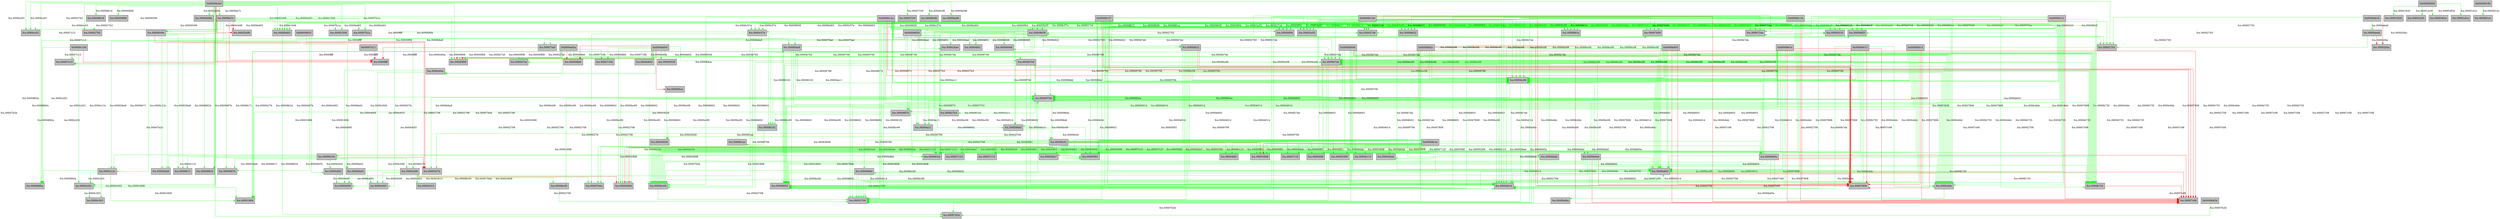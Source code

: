 digraph code {
	graph [bgcolor=white fontname="Courier" splines="ortho"];
	node [fillcolor=gray style=filled shape=box];
	edge [arrowhead="normal"];
	"0x00009032" -> "0x00008a02" [label="fcn.00008a02" color="green" URL="fcn.00008a02/0x00008a02"];
	"0x00008a02" [label="fcn.00008a02" URL="fcn.00008a02/0x00008a02"];
	"0x00009032" -> "0x0000c12c" [label="fcn.0000c12c" color="green" URL="fcn.0000c12c/0x0000c12c"];
	"0x0000c12c" [label="fcn.0000c12c" URL="fcn.0000c12c/0x0000c12c"];
	"0x00009032" -> "0x00008624" [label="fcn.00008624" color="green" URL="fcn.00008624/0x00008624"];
	"0x00008624" [label="fcn.00008624" URL="fcn.00008624/0x00008624"];
	"0x00009032" -> "0x0000087b" [label="fcn.0000087b" color="green" URL="fcn.0000087b/0x0000087b"];
	"0x0000087b" [label="fcn.0000087b" URL="fcn.0000087b/0x0000087b"];
	"0x00009032" -> "0x000026a9" [label="fcn.000026a9" color="green" URL="fcn.000026a9/0x000026a9"];
	"0x000026a9" [label="fcn.000026a9" URL="fcn.000026a9/0x000026a9"];
	"0x00009032" -> "0x0000b6a9" [label="fcn.0000b6a9" color="green" URL="fcn.0000b6a9/0x0000b6a9"];
	"0x0000b6a9" [label="fcn.0000b6a9" URL="fcn.0000b6a9/0x0000b6a9"];
	"0x00009032" -> "0x0000fe71" [label="fcn.0000fe71" color="green" URL="fcn.0000fe71/0x0000fe71"];
	"0x0000fe71" [label="fcn.0000fe71" URL="fcn.0000fe71/0x0000fe71"];
	"0x00009032" -> "0x0000027b" [label="fcn.0000027b" color="red" URL="fcn.0000027b/0x0000027b"];
	"0x0000027b" [label="fcn.0000027b" URL="fcn.0000027b/0x0000027b"];
	"0x00009032" -> "0x0000c509" [label="fcn.0000c509" color="green" URL="fcn.0000c509/0x0000c509"];
	"0x0000c509" [label="fcn.0000c509" URL="fcn.0000c509/0x0000c509"];
	"0x00009032" -> "0x0000c602" [label="fcn.0000c602" color="green" URL="fcn.0000c602/0x0000c602"];
	"0x0000c602" [label="fcn.0000c602" URL="fcn.0000c602/0x0000c602"];
	"0x0000bd03" -> "0x00007b2b" [label="fcn.00007b2b" color="green" URL="fcn.00007b2b/0x00007b2b"];
	"0x00007b2b" [label="fcn.00007b2b" URL="fcn.00007b2b/0x00007b2b"];
	"0x0000c509" -> "0x00002808" [label="fcn.00002808" color="red" URL="fcn.00002808/0x00002808"];
	"0x00002808" [label="fcn.00002808" URL="fcn.00002808/0x00002808"];
	"0x0000c509" -> "0x00002615" [label="fcn.00002615" color="green" URL="fcn.00002615/0x00002615"];
	"0x00002615" [label="fcn.00002615" URL="fcn.00002615/0x00002615"];
	"0x0000c509" -> "0x00007b0a" [label="fcn.00007b0a" color="green" URL="fcn.00007b0a/0x00007b0a"];
	"0x00007b0a" [label="fcn.00007b0a" URL="fcn.00007b0a/0x00007b0a"];
	"0x0000c509" -> "0x0000400f" [label="fcn.0000400f" color="green" URL="fcn.0000400f/0x0000400f"];
	"0x0000400f" [label="fcn.0000400f" URL="fcn.0000400f/0x0000400f"];
	"0x0000c509" -> "0x0000c655" [label="loc.0000c655" color="green" URL="loc.0000c655/0x0000c655"];
	"0x0000c655" [label="loc.0000c655" URL="loc.0000c655/0x0000c655"];
	"0x0000c509" -> "0x0000bc05" [label="fcn.0000bc05" color="green" URL="fcn.0000bc05/0x0000bc05"];
	"0x0000bc05" [label="fcn.0000bc05" URL="fcn.0000bc05/0x0000bc05"];
	"0x0000c602" -> "0x0000400f" [label="fcn.0000400f" color="green" URL="fcn.0000400f/0x0000400f"];
	"0x0000400f" [label="fcn.0000400f" URL="fcn.0000400f/0x0000400f"];
	"0x0000c602" -> "0x0000c655" [label="loc.0000c655" color="green" URL="loc.0000c655/0x0000c655"];
	"0x0000c655" [label="loc.0000c655" URL="loc.0000c655/0x0000c655"];
	"0x0000c12c" -> "0x0000860a" [label="fcn.0000860a" color="green" URL="fcn.0000860a/0x0000860a"];
	"0x0000860a" [label="fcn.0000860a" URL="fcn.0000860a/0x0000860a"];
	"0x0000c12c" -> "0x0000c201" [label="loc.0000c201" color="green" URL="loc.0000c201/0x0000c201"];
	"0x0000c201" [label="loc.0000c201" URL="loc.0000c201/0x0000c201"];
	"0x0000c12c" -> "0x00001808" [label="fcn.00001808" color="green" URL="fcn.00001808/0x00001808"];
	"0x00001808" [label="fcn.00001808" URL="fcn.00001808/0x00001808"];
	"0x0000c12c" -> "0x0000c303" [label="loc.0000c303" color="green" URL="loc.0000c303/0x0000c303"];
	"0x0000c303" [label="loc.0000c303" URL="loc.0000c303/0x0000c303"];
	"0x0000c201" -> "0x00001808" [label="fcn.00001808" color="green" URL="fcn.00001808/0x00001808"];
	"0x00001808" [label="fcn.00001808" URL="fcn.00001808/0x00001808"];
	"0x0000c201" -> "0x0000c303" [label="loc.0000c303" color="green" URL="loc.0000c303/0x0000c303"];
	"0x0000c303" [label="loc.0000c303" URL="loc.0000c303/0x0000c303"];
	"0x0000b6a9" -> "0x0000b7eb" [label="fcn.0000b7eb" color="green" URL="fcn.0000b7eb/0x0000b7eb"];
	"0x0000b7eb" [label="fcn.0000b7eb" URL="fcn.0000b7eb/0x0000b7eb"];
	"0x0000b6a9" -> "0x0000bc08" [label="fcn.0000bc08" color="green" URL="fcn.0000bc08/0x0000bc08"];
	"0x0000bc08" [label="fcn.0000bc08" URL="fcn.0000bc08/0x0000bc08"];
	"0x0000b6a9" -> "0x00002708" [label="fcn.00002708" color="green" URL="fcn.00002708/0x00002708"];
	"0x00002708" [label="fcn.00002708" URL="fcn.00002708/0x00002708"];
	"0x0000b6a9" -> "0x00009706" [label="fcn.00009706" color="green" URL="fcn.00009706/0x00009706"];
	"0x00009706" [label="fcn.00009706" URL="fcn.00009706/0x00009706"];
	"0x0000b6a9" -> "0x00008602" [label="fcn.00008602" color="green" URL="fcn.00008602/0x00008602"];
	"0x00008602" [label="fcn.00008602" URL="fcn.00008602/0x00008602"];
	"0x0000b6a9" -> "0x00004014" [label="fcn.00004014" color="green" URL="fcn.00004014/0x00004014"];
	"0x00004014" [label="fcn.00004014" URL="fcn.00004014/0x00004014"];
	"0x0000b6a9" -> "0x0000bc09" [label="fcn.0000bc09" color="green" URL="fcn.0000bc09/0x0000bc09"];
	"0x0000bc09" [label="fcn.0000bc09" URL="fcn.0000bc09/0x0000bc09"];
	"0x0000b6a9" -> "0x0000c6dc" [label="fcn.0000c6dc" color="green" URL="fcn.0000c6dc/0x0000c6dc"];
	"0x0000c6dc" [label="fcn.0000c6dc" URL="fcn.0000c6dc/0x0000c6dc"];
	"0x0000b7eb" -> "0x0000bc08" [label="fcn.0000bc08" color="green" URL="fcn.0000bc08/0x0000bc08"];
	"0x0000bc08" [label="fcn.0000bc08" URL="fcn.0000bc08/0x0000bc08"];
	"0x0000b7eb" -> "0x00002708" [label="fcn.00002708" color="green" URL="fcn.00002708/0x00002708"];
	"0x00002708" [label="fcn.00002708" URL="fcn.00002708/0x00002708"];
	"0x0000b7eb" -> "0x00009706" [label="fcn.00009706" color="green" URL="fcn.00009706/0x00009706"];
	"0x00009706" [label="fcn.00009706" URL="fcn.00009706/0x00009706"];
	"0x0000b7eb" -> "0x00008602" [label="fcn.00008602" color="green" URL="fcn.00008602/0x00008602"];
	"0x00008602" [label="fcn.00008602" URL="fcn.00008602/0x00008602"];
	"0x0000b7eb" -> "0x00004014" [label="fcn.00004014" color="green" URL="fcn.00004014/0x00004014"];
	"0x00004014" [label="fcn.00004014" URL="fcn.00004014/0x00004014"];
	"0x0000b7eb" -> "0x0000bc09" [label="fcn.0000bc09" color="green" URL="fcn.0000bc09/0x0000bc09"];
	"0x0000bc09" [label="fcn.0000bc09" URL="fcn.0000bc09/0x0000bc09"];
	"0x0000b7eb" -> "0x0000c6dc" [label="fcn.0000c6dc" color="green" URL="fcn.0000c6dc/0x0000c6dc"];
	"0x0000c6dc" [label="fcn.0000c6dc" URL="fcn.0000c6dc/0x0000c6dc"];
	"0x00009706" -> "0x00004a11" [label="fcn.00004a11" color="green" URL="fcn.00004a11/0x00004a11"];
	"0x00004a11" [label="fcn.00004a11" URL="fcn.00004a11/0x00004a11"];
	"0x00009706" -> "0x00001808" [label="fcn.00001808" color="green" URL="fcn.00001808/0x00001808"];
	"0x00001808" [label="fcn.00001808" URL="fcn.00001808/0x00001808"];
	"0x00009706" -> "0x00008102" [label="fcn.00008102" color="green" URL="fcn.00008102/0x00008102"];
	"0x00008102" [label="fcn.00008102" URL="fcn.00008102/0x00008102"];
	"0x00009706" -> "0x000098dd" [label="fcn.000098dd" color="green" URL="fcn.000098dd/0x000098dd"];
	"0x000098dd" [label="fcn.000098dd" URL="fcn.000098dd/0x000098dd"];
	"0x00009706" -> "0x00002808" [label="fcn.00002808" color="green" URL="fcn.00002808/0x00002808"];
	"0x00002808" [label="fcn.00002808" URL="fcn.00002808/0x00002808"];
	"0x00009706" -> "0x0000027b" [label="fcn.0000027b" color="green" URL="fcn.0000027b/0x0000027b"];
	"0x0000027b" [label="fcn.0000027b" URL="fcn.0000027b/0x0000027b"];
	"0x00009706" -> "0x00005f01" [label="fcn.00005f01" color="green" URL="fcn.00005f01/0x00005f01"];
	"0x00005f01" [label="fcn.00005f01" URL="fcn.00005f01/0x00005f01"];
	"0x00009706" -> "0x00009c0c" [label="fcn.00009c0c" color="green" URL="fcn.00009c0c/0x00009c0c"];
	"0x00009c0c" [label="fcn.00009c0c" URL="fcn.00009c0c/0x00009c0c"];
	"0x00009706" -> "0x000027b3" [label="fcn.000027b3" color="green" URL="fcn.000027b3/0x000027b3"];
	"0x000027b3" [label="fcn.000027b3" URL="fcn.000027b3/0x000027b3"];
	"0x00009706" -> "0x0000987d" [label="fcn.0000987d" color="green" URL="fcn.0000987d/0x0000987d"];
	"0x0000987d" [label="fcn.0000987d" URL="fcn.0000987d/0x0000987d"];
	"0x00008102" -> "0x000081ae" [label="fcn.000081ae" color="green" URL="fcn.000081ae/0x000081ae"];
	"0x000081ae" [label="fcn.000081ae" URL="fcn.000081ae/0x000081ae"];
	"0x00008102" -> "0x00003028" [label="fcn.00003028" color="green" URL="fcn.00003028/0x00003028"];
	"0x00003028" [label="fcn.00003028" URL="fcn.00003028/0x00003028"];
	"0x000098dd" -> "0x00002808" [label="fcn.00002808" color="green" URL="fcn.00002808/0x00002808"];
	"0x00002808" [label="fcn.00002808" URL="fcn.00002808/0x00002808"];
	"0x000098dd" -> "0x0000027b" [label="fcn.0000027b" color="green" URL="fcn.0000027b/0x0000027b"];
	"0x0000027b" [label="fcn.0000027b" URL="fcn.0000027b/0x0000027b"];
	"0x000098dd" -> "0x00005f01" [label="fcn.00005f01" color="green" URL="fcn.00005f01/0x00005f01"];
	"0x00005f01" [label="fcn.00005f01" URL="fcn.00005f01/0x00005f01"];
	"0x000098dd" -> "0x00009c0c" [label="fcn.00009c0c" color="green" URL="fcn.00009c0c/0x00009c0c"];
	"0x00009c0c" [label="fcn.00009c0c" URL="fcn.00009c0c/0x00009c0c"];
	"0x00009c0c" -> "0x00009104" [label="fcn.00009104" color="green" URL="fcn.00009104/0x00009104"];
	"0x00009104" [label="fcn.00009104" URL="fcn.00009104/0x00009104"];
	"0x00009c0c" -> "0x00007123" [label="fcn.00007123" color="green" URL="fcn.00007123/0x00007123"];
	"0x00007123" [label="fcn.00007123" URL="fcn.00007123/0x00007123"];
	"0x00009c0c" -> "0x0000712f" [label="fcn.0000712f" color="green" URL="fcn.0000712f/0x0000712f"];
	"0x0000712f" [label="fcn.0000712f" URL="fcn.0000712f/0x0000712f"];
	"0x00009c0c" -> "0x0000b65a" [label="fcn.0000b65a" color="green" URL="fcn.0000b65a/0x0000b65a"];
	"0x0000b65a" [label="fcn.0000b65a" URL="fcn.0000b65a/0x0000b65a"];
	"0x00009c0c" -> "0x000083ce" [label="fcn.000083ce" color="green" URL="fcn.000083ce/0x000083ce"];
	"0x000083ce" [label="fcn.000083ce" URL="fcn.000083ce/0x000083ce"];
	"0x00009c0c" -> "0x00007b0a" [label="fcn.00007b0a" color="green" URL="fcn.00007b0a/0x00007b0a"];
	"0x00007b0a" [label="fcn.00007b0a" URL="fcn.00007b0a/0x00007b0a"];
	"0x00009c0c" -> "0x00005f01" [label="fcn.00005f01" color="green" URL="fcn.00005f01/0x00005f01"];
	"0x00005f01" [label="fcn.00005f01" URL="fcn.00005f01/0x00005f01"];
	"0x00009c0c" -> "0x00004f02" [label="fcn.00004f02" color="green" URL="fcn.00004f02/0x00004f02"];
	"0x00004f02" [label="fcn.00004f02" URL="fcn.00004f02/0x00004f02"];
	"0x00009c0c" -> "0x000083ce" [label="fcn.000083ce" color="green" URL="fcn.000083ce/0x000083ce"];
	"0x000083ce" [label="fcn.000083ce" URL="fcn.000083ce/0x000083ce"];
	"0x00009c0c" -> "0x0000b9bd" [label="fcn.0000b9bd" color="green" URL="fcn.0000b9bd/0x0000b9bd"];
	"0x0000b9bd" [label="fcn.0000b9bd" URL="fcn.0000b9bd/0x0000b9bd"];
	"0x00009c0c" -> "0x00005f01" [label="fcn.00005f01" color="green" URL="fcn.00005f01/0x00005f01"];
	"0x00005f01" [label="fcn.00005f01" URL="fcn.00005f01/0x00005f01"];
	"0x00009c0c" -> "0x00005306" [label="fcn.00005306" color="green" URL="fcn.00005306/0x00005306"];
	"0x00005306" [label="fcn.00005306" URL="fcn.00005306/0x00005306"];
	"0x00009c0c" -> "0x000026a7" [label="fcn.000026a7" color="green" URL="fcn.000026a7/0x000026a7"];
	"0x000026a7" [label="fcn.000026a7" URL="fcn.000026a7/0x000026a7"];
	"0x00009c0c" -> "0x00005f4f" [label="fcn.00005f4f" color="green" URL="fcn.00005f4f/0x00005f4f"];
	"0x00005f4f" [label="fcn.00005f4f" URL="fcn.00005f4f/0x00005f4f"];
	"0x00009c0c" -> "0x00007113" [label="fcn.00007113" color="green" URL="fcn.00007113/0x00007113"];
	"0x00007113" [label="fcn.00007113" URL="fcn.00007113/0x00007113"];
	"0x00009c0c" -> "0x00003908" [label="fcn.00003908" color="red" URL="fcn.00003908/0x00003908"];
	"0x00003908" [label="fcn.00003908" URL="fcn.00003908/0x00003908"];
	"0x00009c0c" -> "0x00003908" [label="fcn.00003908" color="green" URL="fcn.00003908/0x00003908"];
	"0x00003908" [label="fcn.00003908" URL="fcn.00003908/0x00003908"];
	"0x00009c0c" -> "0x0000b113" [label="fcn.0000b113" color="green" URL="fcn.0000b113/0x0000b113"];
	"0x0000b113" [label="fcn.0000b113" URL="fcn.0000b113/0x0000b113"];
	"0x00009c0c" -> "0x0000b64d" [label="fcn.0000b64d" color="green" URL="fcn.0000b64d/0x0000b64d"];
	"0x0000b64d" [label="fcn.0000b64d" URL="fcn.0000b64d/0x0000b64d"];
	"0x00009c0c" -> "0x000026ab" [label="fcn.000026ab" color="green" URL="fcn.000026ab/0x000026ab"];
	"0x000026ab" [label="fcn.000026ab" URL="fcn.000026ab/0x000026ab"];
	"0x00009c0c" -> "0x0000b6ab" [label="fcn.0000b6ab" color="green" URL="fcn.0000b6ab/0x0000b6ab"];
	"0x0000b6ab" [label="fcn.0000b6ab" URL="fcn.0000b6ab/0x0000b6ab"];
	"0x00009c0c" -> "0x00002808" [label="fcn.00002808" color="red" URL="fcn.00002808/0x00002808"];
	"0x00002808" [label="fcn.00002808" URL="fcn.00002808/0x00002808"];
	"0x00009c0c" -> "0x00002808" [label="fcn.00002808" color="green" URL="fcn.00002808/0x00002808"];
	"0x00002808" [label="fcn.00002808" URL="fcn.00002808/0x00002808"];
	"0x00009c0c" -> "0x00005f01" [label="fcn.00005f01" color="green" URL="fcn.00005f01/0x00005f01"];
	"0x00005f01" [label="fcn.00005f01" URL="fcn.00005f01/0x00005f01"];
	"0x0000987d" -> "0x00004a11" [label="fcn.00004a11" color="green" URL="fcn.00004a11/0x00004a11"];
	"0x00004a11" [label="fcn.00004a11" URL="fcn.00004a11/0x00004a11"];
	"0x0000987d" -> "0x00001808" [label="fcn.00001808" color="green" URL="fcn.00001808/0x00001808"];
	"0x00001808" [label="fcn.00001808" URL="fcn.00001808/0x00001808"];
	"0x0000987d" -> "0x00008102" [label="fcn.00008102" color="green" URL="fcn.00008102/0x00008102"];
	"0x00008102" [label="fcn.00008102" URL="fcn.00008102/0x00008102"];
	"0x0000987d" -> "0x000098dd" [label="fcn.000098dd" color="green" URL="fcn.000098dd/0x000098dd"];
	"0x000098dd" [label="fcn.000098dd" URL="fcn.000098dd/0x000098dd"];
	"0x0000c6dc" -> "0x0000bd0a" [label="fcn.0000bd0a" color="green" URL="fcn.0000bd0a/0x0000bd0a"];
	"0x0000bd0a" [label="fcn.0000bd0a" URL="fcn.0000bd0a/0x0000bd0a"];
	"0x0000bd0a" -> "0x00007b2b" [label="fcn.00007b2b" color="green" URL="fcn.00007b2b/0x00007b2b"];
	"0x00007b2b" [label="fcn.00007b2b" URL="fcn.00007b2b/0x00007b2b"];
	"0x0000bd34" -> "0x00007b2b" [label="fcn.00007b2b" color="green" URL="fcn.00007b2b/0x00007b2b"];
	"0x00007b2b" [label="fcn.00007b2b" URL="fcn.00007b2b/0x00007b2b"];
	"0x0000b62c" -> "0x0000bc08" [label="fcn.0000bc08" color="green" URL="fcn.0000bc08/0x0000bc08"];
	"0x0000bc08" [label="fcn.0000bc08" URL="fcn.0000bc08/0x0000bc08"];
	"0x0000b62c" -> "0x00002708" [label="fcn.00002708" color="green" URL="fcn.00002708/0x00002708"];
	"0x00002708" [label="fcn.00002708" URL="fcn.00002708/0x00002708"];
	"0x0000b62c" -> "0x00009706" [label="fcn.00009706" color="green" URL="fcn.00009706/0x00009706"];
	"0x00009706" [label="fcn.00009706" URL="fcn.00009706/0x00009706"];
	"0x0000b62c" -> "0x00008602" [label="fcn.00008602" color="green" URL="fcn.00008602/0x00008602"];
	"0x00008602" [label="fcn.00008602" URL="fcn.00008602/0x00008602"];
	"0x0000b62c" -> "0x00004014" [label="fcn.00004014" color="green" URL="fcn.00004014/0x00004014"];
	"0x00004014" [label="fcn.00004014" URL="fcn.00004014/0x00004014"];
	"0x0000b62c" -> "0x0000bc09" [label="fcn.0000bc09" color="green" URL="fcn.0000bc09/0x0000bc09"];
	"0x0000bc09" [label="fcn.0000bc09" URL="fcn.0000bc09/0x0000bc09"];
	"0x0000b62c" -> "0x0000c6dc" [label="fcn.0000c6dc" color="green" URL="fcn.0000c6dc/0x0000c6dc"];
	"0x0000c6dc" [label="fcn.0000c6dc" URL="fcn.0000c6dc/0x0000c6dc"];
	"0x0000b62c" -> "0x00007808" [label="fcn.00007808" color="red" URL="fcn.00007808/0x00007808"];
	"0x00007808" [label="fcn.00007808" URL="fcn.00007808/0x00007808"];
	"0x0000b62c" -> "0x0000bc08" [label="fcn.0000bc08" color="green" URL="fcn.0000bc08/0x0000bc08"];
	"0x0000bc08" [label="fcn.0000bc08" URL="fcn.0000bc08/0x0000bc08"];
	"0x0000b62c" -> "0x00007c08" [label="fcn.00007c08" color="red" URL="fcn.00007c08/0x00007c08"];
	"0x00007c08" [label="fcn.00007c08" URL="fcn.00007c08/0x00007c08"];
	"0x0000b62c" -> "0x0000b7eb" [label="fcn.0000b7eb" color="green" URL="fcn.0000b7eb/0x0000b7eb"];
	"0x0000b7eb" [label="fcn.0000b7eb" URL="fcn.0000b7eb/0x0000b7eb"];
	"0x0000b62c" -> "0x0000b603" [label="fcn.0000b603" color="green" URL="fcn.0000b603/0x0000b603"];
	"0x0000b603" [label="fcn.0000b603" URL="fcn.0000b603/0x0000b603"];
	"0x0000b62c" -> "0x0000b735" [label="fcn.0000b735" color="green" URL="fcn.0000b735/0x0000b735"];
	"0x0000b735" [label="fcn.0000b735" URL="fcn.0000b735/0x0000b735"];
	"0x0000bc08" -> "0x00009706" [label="fcn.00009706" color="green" URL="fcn.00009706/0x00009706"];
	"0x00009706" [label="fcn.00009706" URL="fcn.00009706/0x00009706"];
	"0x0000bc08" -> "0x00002708" [label="fcn.00002708" color="green" URL="fcn.00002708/0x00002708"];
	"0x00002708" [label="fcn.00002708" URL="fcn.00002708/0x00002708"];
	"0x0000bc09" -> "0x00009706" [label="fcn.00009706" color="green" URL="fcn.00009706/0x00009706"];
	"0x00009706" [label="fcn.00009706" URL="fcn.00009706/0x00009706"];
	"0x0000bc09" -> "0x00002708" [label="fcn.00002708" color="green" URL="fcn.00002708/0x00002708"];
	"0x00002708" [label="fcn.00002708" URL="fcn.00002708/0x00002708"];
	"0x0000b603" -> "0x0000bc08" [label="fcn.0000bc08" color="green" URL="fcn.0000bc08/0x0000bc08"];
	"0x0000bc08" [label="fcn.0000bc08" URL="fcn.0000bc08/0x0000bc08"];
	"0x0000b603" -> "0x00002708" [label="fcn.00002708" color="green" URL="fcn.00002708/0x00002708"];
	"0x00002708" [label="fcn.00002708" URL="fcn.00002708/0x00002708"];
	"0x0000b603" -> "0x00009706" [label="fcn.00009706" color="green" URL="fcn.00009706/0x00009706"];
	"0x00009706" [label="fcn.00009706" URL="fcn.00009706/0x00009706"];
	"0x0000b603" -> "0x00008602" [label="fcn.00008602" color="green" URL="fcn.00008602/0x00008602"];
	"0x00008602" [label="fcn.00008602" URL="fcn.00008602/0x00008602"];
	"0x0000b603" -> "0x00004014" [label="fcn.00004014" color="green" URL="fcn.00004014/0x00004014"];
	"0x00004014" [label="fcn.00004014" URL="fcn.00004014/0x00004014"];
	"0x0000b603" -> "0x0000bc09" [label="fcn.0000bc09" color="green" URL="fcn.0000bc09/0x0000bc09"];
	"0x0000bc09" [label="fcn.0000bc09" URL="fcn.0000bc09/0x0000bc09"];
	"0x0000b603" -> "0x0000c6dc" [label="fcn.0000c6dc" color="green" URL="fcn.0000c6dc/0x0000c6dc"];
	"0x0000c6dc" [label="fcn.0000c6dc" URL="fcn.0000c6dc/0x0000c6dc"];
	"0x0000b603" -> "0x00007808" [label="fcn.00007808" color="red" URL="fcn.00007808/0x00007808"];
	"0x00007808" [label="fcn.00007808" URL="fcn.00007808/0x00007808"];
	"0x0000b603" -> "0x0000bc08" [label="fcn.0000bc08" color="green" URL="fcn.0000bc08/0x0000bc08"];
	"0x0000bc08" [label="fcn.0000bc08" URL="fcn.0000bc08/0x0000bc08"];
	"0x0000b603" -> "0x00007c08" [label="fcn.00007c08" color="red" URL="fcn.00007c08/0x00007c08"];
	"0x00007c08" [label="fcn.00007c08" URL="fcn.00007c08/0x00007c08"];
	"0x0000b603" -> "0x0000b7eb" [label="fcn.0000b7eb" color="green" URL="fcn.0000b7eb/0x0000b7eb"];
	"0x0000b7eb" [label="fcn.0000b7eb" URL="fcn.0000b7eb/0x0000b7eb"];
	"0x0000b603" -> "0x0000b603" [label="fcn.0000b603" color="green" URL="fcn.0000b603/0x0000b603"];
	"0x0000b603" [label="fcn.0000b603" URL="fcn.0000b603/0x0000b603"];
	"0x0000b603" -> "0x0000b735" [label="fcn.0000b735" color="green" URL="fcn.0000b735/0x0000b735"];
	"0x0000b735" [label="fcn.0000b735" URL="fcn.0000b735/0x0000b735"];
	"0x00008509" -> "0x00001820" [label="fcn.00001820" color="green" URL="fcn.00001820/0x00001820"];
	"0x00001820" [label="fcn.00001820" URL="fcn.00001820/0x00001820"];
	"0x00008509" -> "0x00001b20" [label="fcn.00001b20" color="green" URL="fcn.00001b20/0x00001b20"];
	"0x00001b20" [label="fcn.00001b20" URL="fcn.00001b20/0x00001b20"];
	"0x00008509" -> "0x0000383a" [label="fcn.0000383a" color="green" URL="fcn.0000383a/0x0000383a"];
	"0x0000383a" [label="fcn.0000383a" URL="fcn.0000383a/0x0000383a"];
	"0x00008509" -> "0x00001d1e" [label="fcn.00001d1e" color="green" URL="fcn.00001d1e/0x00001d1e"];
	"0x00001d1e" [label="fcn.00001d1e" URL="fcn.00001d1e/0x00001d1e"];
	"0x0000b605" -> "0x0000bc08" [label="fcn.0000bc08" color="green" URL="fcn.0000bc08/0x0000bc08"];
	"0x0000bc08" [label="fcn.0000bc08" URL="fcn.0000bc08/0x0000bc08"];
	"0x0000b605" -> "0x00002708" [label="fcn.00002708" color="green" URL="fcn.00002708/0x00002708"];
	"0x00002708" [label="fcn.00002708" URL="fcn.00002708/0x00002708"];
	"0x0000b605" -> "0x00009706" [label="fcn.00009706" color="green" URL="fcn.00009706/0x00009706"];
	"0x00009706" [label="fcn.00009706" URL="fcn.00009706/0x00009706"];
	"0x0000b605" -> "0x00008602" [label="fcn.00008602" color="green" URL="fcn.00008602/0x00008602"];
	"0x00008602" [label="fcn.00008602" URL="fcn.00008602/0x00008602"];
	"0x0000b605" -> "0x00004014" [label="fcn.00004014" color="green" URL="fcn.00004014/0x00004014"];
	"0x00004014" [label="fcn.00004014" URL="fcn.00004014/0x00004014"];
	"0x0000b605" -> "0x0000bc09" [label="fcn.0000bc09" color="green" URL="fcn.0000bc09/0x0000bc09"];
	"0x0000bc09" [label="fcn.0000bc09" URL="fcn.0000bc09/0x0000bc09"];
	"0x0000b605" -> "0x0000c6dc" [label="fcn.0000c6dc" color="green" URL="fcn.0000c6dc/0x0000c6dc"];
	"0x0000c6dc" [label="fcn.0000c6dc" URL="fcn.0000c6dc/0x0000c6dc"];
	"0x0000b605" -> "0x00007808" [label="fcn.00007808" color="red" URL="fcn.00007808/0x00007808"];
	"0x00007808" [label="fcn.00007808" URL="fcn.00007808/0x00007808"];
	"0x0000b605" -> "0x0000bc08" [label="fcn.0000bc08" color="green" URL="fcn.0000bc08/0x0000bc08"];
	"0x0000bc08" [label="fcn.0000bc08" URL="fcn.0000bc08/0x0000bc08"];
	"0x0000b605" -> "0x00007c08" [label="fcn.00007c08" color="red" URL="fcn.00007c08/0x00007c08"];
	"0x00007c08" [label="fcn.00007c08" URL="fcn.00007c08/0x00007c08"];
	"0x0000b605" -> "0x0000b7eb" [label="fcn.0000b7eb" color="green" URL="fcn.0000b7eb/0x0000b7eb"];
	"0x0000b7eb" [label="fcn.0000b7eb" URL="fcn.0000b7eb/0x0000b7eb"];
	"0x0000b605" -> "0x0000b603" [label="fcn.0000b603" color="green" URL="fcn.0000b603/0x0000b603"];
	"0x0000b603" [label="fcn.0000b603" URL="fcn.0000b603/0x0000b603"];
	"0x0000b605" -> "0x0000b735" [label="fcn.0000b735" color="green" URL="fcn.0000b735/0x0000b735"];
	"0x0000b735" [label="fcn.0000b735" URL="fcn.0000b735/0x0000b735"];
	"0x0000a63a" -> "0x0000b603" [label="fcn.0000b603" color="green" URL="fcn.0000b603/0x0000b603"];
	"0x0000b603" [label="fcn.0000b603" URL="fcn.0000b603/0x0000b603"];
	"0x0000a63a" -> "0x00000f08" [label="fcn.00000f08" color="red" URL="fcn.00000f08/0x00000f08"];
	"0x00000f08" [label="fcn.00000f08" URL="fcn.00000f08/0x00000f08"];
	"0x0000a63a" -> "0x0000b7b5" [label="fcn.0000b7b5" color="green" URL="fcn.0000b7b5/0x0000b7b5"];
	"0x0000b7b5" [label="fcn.0000b7b5" URL="fcn.0000b7b5/0x0000b7b5"];
	"0x0000a63a" -> "0x0000c60a" [label="fcn.0000c60a" color="green" URL="fcn.0000c60a/0x0000c60a"];
	"0x0000c60a" [label="fcn.0000c60a" URL="fcn.0000c60a/0x0000c60a"];
	"0x0000a63a" -> "0x000027af" [label="fcn.000027af" color="green" URL="fcn.000027af/0x000027af"];
	"0x000027af" [label="fcn.000027af" URL="fcn.000027af/0x000027af"];
	"0x0000a63a" -> "0x00000f08" [label="fcn.00000f08" color="green" URL="fcn.00000f08/0x00000f08"];
	"0x00000f08" [label="fcn.00000f08" URL="fcn.00000f08/0x00000f08"];
	"0x0000a63a" -> "0x000008b6" [label="fcn.000008b6" color="red" URL="fcn.000008b6/0x000008b6"];
	"0x000008b6" [label="fcn.000008b6" URL="fcn.000008b6/0x000008b6"];
	"0x0000a63a" -> "0x0000710b" [label="fcn.0000710b" color="green" URL="fcn.0000710b/0x0000710b"];
	"0x0000710b" [label="fcn.0000710b" URL="fcn.0000710b/0x0000710b"];
	"0x0000b116" -> "0x00000f04" [label="fcn.00000f04" color="green" URL="fcn.00000f04/0x00000f04"];
	"0x00000f04" [label="fcn.00000f04" URL="fcn.00000f04/0x00000f04"];
	"0x0000b116" -> "0x0000bd03" [label="fcn.0000bd03" color="green" URL="fcn.0000bd03/0x0000bd03"];
	"0x0000bd03" [label="fcn.0000bd03" URL="fcn.0000bd03/0x0000bd03"];
	"0x0000b116" -> "0x00003a55" [label="fcn.00003a55" color="green" URL="fcn.00003a55/0x00003a55"];
	"0x00003a55" [label="fcn.00003a55" URL="fcn.00003a55/0x00003a55"];
	"0x0000b116" -> "0x0000bc08" [label="fcn.0000bc08" color="green" URL="fcn.0000bc08/0x0000bc08"];
	"0x0000bc08" [label="fcn.0000bc08" URL="fcn.0000bc08/0x0000bc08"];
	"0x0000b116" -> "0x00002708" [label="fcn.00002708" color="green" URL="fcn.00002708/0x00002708"];
	"0x00002708" [label="fcn.00002708" URL="fcn.00002708/0x00002708"];
	"0x0000b116" -> "0x00009706" [label="fcn.00009706" color="green" URL="fcn.00009706/0x00009706"];
	"0x00009706" [label="fcn.00009706" URL="fcn.00009706/0x00009706"];
	"0x0000b116" -> "0x00008602" [label="fcn.00008602" color="green" URL="fcn.00008602/0x00008602"];
	"0x00008602" [label="fcn.00008602" URL="fcn.00008602/0x00008602"];
	"0x0000b116" -> "0x00004014" [label="fcn.00004014" color="green" URL="fcn.00004014/0x00004014"];
	"0x00004014" [label="fcn.00004014" URL="fcn.00004014/0x00004014"];
	"0x0000b116" -> "0x0000bc09" [label="fcn.0000bc09" color="green" URL="fcn.0000bc09/0x0000bc09"];
	"0x0000bc09" [label="fcn.0000bc09" URL="fcn.0000bc09/0x0000bc09"];
	"0x0000b116" -> "0x0000c6dc" [label="fcn.0000c6dc" color="green" URL="fcn.0000c6dc/0x0000c6dc"];
	"0x0000c6dc" [label="fcn.0000c6dc" URL="fcn.0000c6dc/0x0000c6dc"];
	"0x0000b116" -> "0x00007808" [label="fcn.00007808" color="red" URL="fcn.00007808/0x00007808"];
	"0x00007808" [label="fcn.00007808" URL="fcn.00007808/0x00007808"];
	"0x0000b116" -> "0x0000bc08" [label="fcn.0000bc08" color="green" URL="fcn.0000bc08/0x0000bc08"];
	"0x0000bc08" [label="fcn.0000bc08" URL="fcn.0000bc08/0x0000bc08"];
	"0x0000b116" -> "0x00007c08" [label="fcn.00007c08" color="red" URL="fcn.00007c08/0x00007c08"];
	"0x00007c08" [label="fcn.00007c08" URL="fcn.00007c08/0x00007c08"];
	"0x0000b116" -> "0x0000b7eb" [label="fcn.0000b7eb" color="green" URL="fcn.0000b7eb/0x0000b7eb"];
	"0x0000b7eb" [label="fcn.0000b7eb" URL="fcn.0000b7eb/0x0000b7eb"];
	"0x0000b116" -> "0x0000b603" [label="fcn.0000b603" color="green" URL="fcn.0000b603/0x0000b603"];
	"0x0000b603" [label="fcn.0000b603" URL="fcn.0000b603/0x0000b603"];
	"0x0000b116" -> "0x0000b735" [label="fcn.0000b735" color="green" URL="fcn.0000b735/0x0000b735"];
	"0x0000b735" [label="fcn.0000b735" URL="fcn.0000b735/0x0000b735"];
	"0x0000b116" -> "0x00008622" [label="fcn.00008622" color="green" URL="fcn.00008622/0x00008622"];
	"0x00008622" [label="fcn.00008622" URL="fcn.00008622/0x00008622"];
	"0x0000b116" -> "0x0000861e" [label="fcn.0000861e" color="green" URL="fcn.0000861e/0x0000861e"];
	"0x0000861e" [label="fcn.0000861e" URL="fcn.0000861e/0x0000861e"];
	"0x0000b116" -> "0x0000862f" [label="fcn.0000862f" color="green" URL="fcn.0000862f/0x0000862f"];
	"0x0000862f" [label="fcn.0000862f" URL="fcn.0000862f/0x0000862f"];
	"0x0000b116" -> "0x00000220" [label="fcn.00000220" color="green" URL="fcn.00000220/0x00000220"];
	"0x00000220" [label="fcn.00000220" URL="fcn.00000220/0x00000220"];
	"0x0000b116" -> "0x0000c57e" [label="fcn.0000c57e" color="green" URL="fcn.0000c57e/0x0000c57e"];
	"0x0000c57e" [label="fcn.0000c57e" URL="fcn.0000c57e/0x0000c57e"];
	"0x0000b116" -> "0x00007b09" [label="fcn.00007b09" color="green" URL="fcn.00007b09/0x00007b09"];
	"0x00007b09" [label="fcn.00007b09" URL="fcn.00007b09/0x00007b09"];
	"0x0000b116" -> "0x00009658" [label="fcn.00009658" color="green" URL="fcn.00009658/0x00009658"];
	"0x00009658" [label="fcn.00009658" URL="fcn.00009658/0x00009658"];
	"0x0000b116" -> "0x0000724a" [label="fcn.0000724a" color="green" URL="fcn.0000724a/0x0000724a"];
	"0x0000724a" [label="fcn.0000724a" URL="fcn.0000724a/0x0000724a"];
	"0x0000b116" -> "0x000027c6" [label="fcn.000027c6" color="green" URL="fcn.000027c6/0x000027c6"];
	"0x000027c6" [label="fcn.000027c6" URL="fcn.000027c6/0x000027c6"];
	"0x00007fad" -> "0x0000ffff" [label="fcn.0000ffff" color="red" URL="fcn.0000ffff/0x0000ffff"];
	"0x0000ffff" [label="fcn.0000ffff" URL="fcn.0000ffff/0x0000ffff"];
	"0x0000b622" -> "0x0000bc08" [label="fcn.0000bc08" color="green" URL="fcn.0000bc08/0x0000bc08"];
	"0x0000bc08" [label="fcn.0000bc08" URL="fcn.0000bc08/0x0000bc08"];
	"0x0000b622" -> "0x00002708" [label="fcn.00002708" color="green" URL="fcn.00002708/0x00002708"];
	"0x00002708" [label="fcn.00002708" URL="fcn.00002708/0x00002708"];
	"0x0000b622" -> "0x00009706" [label="fcn.00009706" color="green" URL="fcn.00009706/0x00009706"];
	"0x00009706" [label="fcn.00009706" URL="fcn.00009706/0x00009706"];
	"0x0000b622" -> "0x00008602" [label="fcn.00008602" color="green" URL="fcn.00008602/0x00008602"];
	"0x00008602" [label="fcn.00008602" URL="fcn.00008602/0x00008602"];
	"0x0000b622" -> "0x00004014" [label="fcn.00004014" color="green" URL="fcn.00004014/0x00004014"];
	"0x00004014" [label="fcn.00004014" URL="fcn.00004014/0x00004014"];
	"0x0000b622" -> "0x0000bc09" [label="fcn.0000bc09" color="green" URL="fcn.0000bc09/0x0000bc09"];
	"0x0000bc09" [label="fcn.0000bc09" URL="fcn.0000bc09/0x0000bc09"];
	"0x0000b622" -> "0x0000c6dc" [label="fcn.0000c6dc" color="green" URL="fcn.0000c6dc/0x0000c6dc"];
	"0x0000c6dc" [label="fcn.0000c6dc" URL="fcn.0000c6dc/0x0000c6dc"];
	"0x0000b622" -> "0x00007808" [label="fcn.00007808" color="red" URL="fcn.00007808/0x00007808"];
	"0x00007808" [label="fcn.00007808" URL="fcn.00007808/0x00007808"];
	"0x0000b622" -> "0x0000bc08" [label="fcn.0000bc08" color="green" URL="fcn.0000bc08/0x0000bc08"];
	"0x0000bc08" [label="fcn.0000bc08" URL="fcn.0000bc08/0x0000bc08"];
	"0x0000b622" -> "0x00007c08" [label="fcn.00007c08" color="red" URL="fcn.00007c08/0x00007c08"];
	"0x00007c08" [label="fcn.00007c08" URL="fcn.00007c08/0x00007c08"];
	"0x0000b622" -> "0x0000b7eb" [label="fcn.0000b7eb" color="green" URL="fcn.0000b7eb/0x0000b7eb"];
	"0x0000b7eb" [label="fcn.0000b7eb" URL="fcn.0000b7eb/0x0000b7eb"];
	"0x0000b622" -> "0x0000b603" [label="fcn.0000b603" color="green" URL="fcn.0000b603/0x0000b603"];
	"0x0000b603" [label="fcn.0000b603" URL="fcn.0000b603/0x0000b603"];
	"0x0000b622" -> "0x0000b735" [label="fcn.0000b735" color="green" URL="fcn.0000b735/0x0000b735"];
	"0x0000b735" [label="fcn.0000b735" URL="fcn.0000b735/0x0000b735"];
	"0x0000b9bd" -> "0x00002708" [label="fcn.00002708" color="green" URL="fcn.00002708/0x00002708"];
	"0x00002708" [label="fcn.00002708" URL="fcn.00002708/0x00002708"];
	"0x0000b9bd" -> "0x00009706" [label="fcn.00009706" color="green" URL="fcn.00009706/0x00009706"];
	"0x00009706" [label="fcn.00009706" URL="fcn.00009706/0x00009706"];
	"0x0000b9bd" -> "0x00008602" [label="fcn.00008602" color="green" URL="fcn.00008602/0x00008602"];
	"0x00008602" [label="fcn.00008602" URL="fcn.00008602/0x00008602"];
	"0x0000b9bd" -> "0x00004014" [label="fcn.00004014" color="green" URL="fcn.00004014/0x00004014"];
	"0x00004014" [label="fcn.00004014" URL="fcn.00004014/0x00004014"];
	"0x0000b9bd" -> "0x0000bc09" [label="fcn.0000bc09" color="green" URL="fcn.0000bc09/0x0000bc09"];
	"0x0000bc09" [label="fcn.0000bc09" URL="fcn.0000bc09/0x0000bc09"];
	"0x0000b61d" -> "0x0000b7eb" [label="fcn.0000b7eb" color="green" URL="fcn.0000b7eb/0x0000b7eb"];
	"0x0000b7eb" [label="fcn.0000b7eb" URL="fcn.0000b7eb/0x0000b7eb"];
	"0x0000b61d" -> "0x0000bc08" [label="fcn.0000bc08" color="green" URL="fcn.0000bc08/0x0000bc08"];
	"0x0000bc08" [label="fcn.0000bc08" URL="fcn.0000bc08/0x0000bc08"];
	"0x0000b61d" -> "0x00002708" [label="fcn.00002708" color="green" URL="fcn.00002708/0x00002708"];
	"0x00002708" [label="fcn.00002708" URL="fcn.00002708/0x00002708"];
	"0x0000b61d" -> "0x00009706" [label="fcn.00009706" color="green" URL="fcn.00009706/0x00009706"];
	"0x00009706" [label="fcn.00009706" URL="fcn.00009706/0x00009706"];
	"0x0000b61d" -> "0x00008602" [label="fcn.00008602" color="green" URL="fcn.00008602/0x00008602"];
	"0x00008602" [label="fcn.00008602" URL="fcn.00008602/0x00008602"];
	"0x0000b61d" -> "0x00004014" [label="fcn.00004014" color="green" URL="fcn.00004014/0x00004014"];
	"0x00004014" [label="fcn.00004014" URL="fcn.00004014/0x00004014"];
	"0x0000b61d" -> "0x0000bc09" [label="fcn.0000bc09" color="green" URL="fcn.0000bc09/0x0000bc09"];
	"0x0000bc09" [label="fcn.0000bc09" URL="fcn.0000bc09/0x0000bc09"];
	"0x0000b61d" -> "0x0000c6dc" [label="fcn.0000c6dc" color="green" URL="fcn.0000c6dc/0x0000c6dc"];
	"0x0000c6dc" [label="fcn.0000c6dc" URL="fcn.0000c6dc/0x0000c6dc"];
	"0x0000b61d" -> "0x00007808" [label="fcn.00007808" color="red" URL="fcn.00007808/0x00007808"];
	"0x00007808" [label="fcn.00007808" URL="fcn.00007808/0x00007808"];
	"0x0000b61d" -> "0x0000bc08" [label="fcn.0000bc08" color="green" URL="fcn.0000bc08/0x0000bc08"];
	"0x0000bc08" [label="fcn.0000bc08" URL="fcn.0000bc08/0x0000bc08"];
	"0x0000b61d" -> "0x00007c08" [label="fcn.00007c08" color="red" URL="fcn.00007c08/0x00007c08"];
	"0x00007c08" [label="fcn.00007c08" URL="fcn.00007c08/0x00007c08"];
	"0x0000b61d" -> "0x0000b603" [label="fcn.0000b603" color="green" URL="fcn.0000b603/0x0000b603"];
	"0x0000b603" [label="fcn.0000b603" URL="fcn.0000b603/0x0000b603"];
	"0x0000b61d" -> "0x0000b735" [label="fcn.0000b735" color="green" URL="fcn.0000b735/0x0000b735"];
	"0x0000b735" [label="fcn.0000b735" URL="fcn.0000b735/0x0000b735"];
	"0x00008109" -> "0x000081ec" [label="fcn.000081ec" color="green" URL="fcn.000081ec/0x000081ec"];
	"0x000081ec" [label="fcn.000081ec" URL="fcn.000081ec/0x000081ec"];
	"0x00007e11" -> "0x0000ffff" [label="fcn.0000ffff" color="red" URL="fcn.0000ffff/0x0000ffff"];
	"0x0000ffff" [label="fcn.0000ffff" URL="fcn.0000ffff/0x0000ffff"];
	"0x00009104" -> "0x00008a02" [label="fcn.00008a02" color="green" URL="fcn.00008a02/0x00008a02"];
	"0x00008a02" [label="fcn.00008a02" URL="fcn.00008a02/0x00008a02"];
	"0x00009104" -> "0x0000c12c" [label="fcn.0000c12c" color="green" URL="fcn.0000c12c/0x0000c12c"];
	"0x0000c12c" [label="fcn.0000c12c" URL="fcn.0000c12c/0x0000c12c"];
	"0x00009104" -> "0x00008624" [label="fcn.00008624" color="green" URL="fcn.00008624/0x00008624"];
	"0x00008624" [label="fcn.00008624" URL="fcn.00008624/0x00008624"];
	"0x00009104" -> "0x0000087b" [label="fcn.0000087b" color="green" URL="fcn.0000087b/0x0000087b"];
	"0x0000087b" [label="fcn.0000087b" URL="fcn.0000087b/0x0000087b"];
	"0x00009104" -> "0x000026a9" [label="fcn.000026a9" color="green" URL="fcn.000026a9/0x000026a9"];
	"0x000026a9" [label="fcn.000026a9" URL="fcn.000026a9/0x000026a9"];
	"0x00009104" -> "0x0000b6a9" [label="fcn.0000b6a9" color="green" URL="fcn.0000b6a9/0x0000b6a9"];
	"0x0000b6a9" [label="fcn.0000b6a9" URL="fcn.0000b6a9/0x0000b6a9"];
	"0x00009104" -> "0x0000fe71" [label="fcn.0000fe71" color="green" URL="fcn.0000fe71/0x0000fe71"];
	"0x0000fe71" [label="fcn.0000fe71" URL="fcn.0000fe71/0x0000fe71"];
	"0x00009104" -> "0x0000027b" [label="fcn.0000027b" color="red" URL="fcn.0000027b/0x0000027b"];
	"0x0000027b" [label="fcn.0000027b" URL="fcn.0000027b/0x0000027b"];
	"0x00009104" -> "0x0000c509" [label="fcn.0000c509" color="green" URL="fcn.0000c509/0x0000c509"];
	"0x0000c509" [label="fcn.0000c509" URL="fcn.0000c509/0x0000c509"];
	"0x00009104" -> "0x0000c602" [label="fcn.0000c602" color="green" URL="fcn.0000c602/0x0000c602"];
	"0x0000c602" [label="fcn.0000c602" URL="fcn.0000c602/0x0000c602"];
	"0x0000b65a" -> "0x00002708" [label="fcn.00002708" color="green" URL="fcn.00002708/0x00002708"];
	"0x00002708" [label="fcn.00002708" URL="fcn.00002708/0x00002708"];
	"0x0000b65a" -> "0x00009706" [label="fcn.00009706" color="green" URL="fcn.00009706/0x00009706"];
	"0x00009706" [label="fcn.00009706" URL="fcn.00009706/0x00009706"];
	"0x0000b65a" -> "0x00008602" [label="fcn.00008602" color="green" URL="fcn.00008602/0x00008602"];
	"0x00008602" [label="fcn.00008602" URL="fcn.00008602/0x00008602"];
	"0x0000b65a" -> "0x00004014" [label="fcn.00004014" color="green" URL="fcn.00004014/0x00004014"];
	"0x00004014" [label="fcn.00004014" URL="fcn.00004014/0x00004014"];
	"0x0000b65a" -> "0x0000bc09" [label="fcn.0000bc09" color="green" URL="fcn.0000bc09/0x0000bc09"];
	"0x0000bc09" [label="fcn.0000bc09" URL="fcn.0000bc09/0x0000bc09"];
	"0x0000b65a" -> "0x0000c6dc" [label="fcn.0000c6dc" color="green" URL="fcn.0000c6dc/0x0000c6dc"];
	"0x0000c6dc" [label="fcn.0000c6dc" URL="fcn.0000c6dc/0x0000c6dc"];
	"0x0000b65a" -> "0x00007808" [label="fcn.00007808" color="red" URL="fcn.00007808/0x00007808"];
	"0x00007808" [label="fcn.00007808" URL="fcn.00007808/0x00007808"];
	"0x0000b65a" -> "0x0000bc08" [label="fcn.0000bc08" color="green" URL="fcn.0000bc08/0x0000bc08"];
	"0x0000bc08" [label="fcn.0000bc08" URL="fcn.0000bc08/0x0000bc08"];
	"0x0000b65a" -> "0x00007c08" [label="fcn.00007c08" color="red" URL="fcn.00007c08/0x00007c08"];
	"0x00007c08" [label="fcn.00007c08" URL="fcn.00007c08/0x00007c08"];
	"0x0000b65a" -> "0x0000b7eb" [label="fcn.0000b7eb" color="green" URL="fcn.0000b7eb/0x0000b7eb"];
	"0x0000b7eb" [label="fcn.0000b7eb" URL="fcn.0000b7eb/0x0000b7eb"];
	"0x0000b65a" -> "0x0000b603" [label="fcn.0000b603" color="green" URL="fcn.0000b603/0x0000b603"];
	"0x0000b603" [label="fcn.0000b603" URL="fcn.0000b603/0x0000b603"];
	"0x0000b65a" -> "0x0000b735" [label="fcn.0000b735" color="green" URL="fcn.0000b735/0x0000b735"];
	"0x0000b735" [label="fcn.0000b735" URL="fcn.0000b735/0x0000b735"];
	"0x0000b735" -> "0x00007c08" [label="fcn.00007c08" color="red" URL="fcn.00007c08/0x00007c08"];
	"0x00007c08" [label="fcn.00007c08" URL="fcn.00007c08/0x00007c08"];
	"0x0000b735" -> "0x0000b7eb" [label="fcn.0000b7eb" color="green" URL="fcn.0000b7eb/0x0000b7eb"];
	"0x0000b7eb" [label="fcn.0000b7eb" URL="fcn.0000b7eb/0x0000b7eb"];
	"0x0000b64d" -> "0x00002708" [label="fcn.00002708" color="green" URL="fcn.00002708/0x00002708"];
	"0x00002708" [label="fcn.00002708" URL="fcn.00002708/0x00002708"];
	"0x0000b64d" -> "0x00009706" [label="fcn.00009706" color="green" URL="fcn.00009706/0x00009706"];
	"0x00009706" [label="fcn.00009706" URL="fcn.00009706/0x00009706"];
	"0x0000b64d" -> "0x00008602" [label="fcn.00008602" color="green" URL="fcn.00008602/0x00008602"];
	"0x00008602" [label="fcn.00008602" URL="fcn.00008602/0x00008602"];
	"0x0000b64d" -> "0x00004014" [label="fcn.00004014" color="green" URL="fcn.00004014/0x00004014"];
	"0x00004014" [label="fcn.00004014" URL="fcn.00004014/0x00004014"];
	"0x0000b64d" -> "0x0000bc09" [label="fcn.0000bc09" color="green" URL="fcn.0000bc09/0x0000bc09"];
	"0x0000bc09" [label="fcn.0000bc09" URL="fcn.0000bc09/0x0000bc09"];
	"0x0000b64d" -> "0x0000c6dc" [label="fcn.0000c6dc" color="green" URL="fcn.0000c6dc/0x0000c6dc"];
	"0x0000c6dc" [label="fcn.0000c6dc" URL="fcn.0000c6dc/0x0000c6dc"];
	"0x0000b64d" -> "0x00007808" [label="fcn.00007808" color="red" URL="fcn.00007808/0x00007808"];
	"0x00007808" [label="fcn.00007808" URL="fcn.00007808/0x00007808"];
	"0x0000b64d" -> "0x0000bc08" [label="fcn.0000bc08" color="green" URL="fcn.0000bc08/0x0000bc08"];
	"0x0000bc08" [label="fcn.0000bc08" URL="fcn.0000bc08/0x0000bc08"];
	"0x0000b64d" -> "0x00007c08" [label="fcn.00007c08" color="red" URL="fcn.00007c08/0x00007c08"];
	"0x00007c08" [label="fcn.00007c08" URL="fcn.00007c08/0x00007c08"];
	"0x0000b64d" -> "0x0000b7eb" [label="fcn.0000b7eb" color="green" URL="fcn.0000b7eb/0x0000b7eb"];
	"0x0000b7eb" [label="fcn.0000b7eb" URL="fcn.0000b7eb/0x0000b7eb"];
	"0x0000b64d" -> "0x0000b603" [label="fcn.0000b603" color="green" URL="fcn.0000b603/0x0000b603"];
	"0x0000b603" [label="fcn.0000b603" URL="fcn.0000b603/0x0000b603"];
	"0x0000b64d" -> "0x0000b735" [label="fcn.0000b735" color="green" URL="fcn.0000b735/0x0000b735"];
	"0x0000b735" [label="fcn.0000b735" URL="fcn.0000b735/0x0000b735"];
	"0x0000b6ab" -> "0x0000b7eb" [label="fcn.0000b7eb" color="green" URL="fcn.0000b7eb/0x0000b7eb"];
	"0x0000b7eb" [label="fcn.0000b7eb" URL="fcn.0000b7eb/0x0000b7eb"];
	"0x0000bcbd" -> "0x00008b16" [label="fcn.00008b16" color="green" URL="fcn.00008b16/0x00008b16"];
	"0x00008b16" [label="fcn.00008b16" URL="fcn.00008b16/0x00008b16"];
	"0x0000bcbd" -> "0x00000908" [label="fcn.00000908" color="green" URL="fcn.00000908/0x00000908"];
	"0x00000908" [label="fcn.00000908" URL="fcn.00000908/0x00000908"];
	"0x0000bcbd" -> "0x0000cc03" [label="fcn.0000cc03" color="green" URL="fcn.0000cc03/0x0000cc03"];
	"0x0000cc03" [label="fcn.0000cc03" URL="fcn.0000cc03/0x0000cc03"];
	"0x0000bcbd" -> "0x0000dd0b" [label="fcn.0000dd0b" color="green" URL="fcn.0000dd0b/0x0000dd0b"];
	"0x0000dd0b" [label="fcn.0000dd0b" URL="fcn.0000dd0b/0x0000dd0b"];
	"0x0000bcbd" -> "0x0000be7c" [label="loc.0000be7c" color="green" URL="loc.0000be7c/0x0000be7c"];
	"0x0000be7c" [label="loc.0000be7c" URL="loc.0000be7c/0x0000be7c"];
	"0x0000bcbd" -> "0x0000bd03" [label="fcn.0000bd03" color="green" URL="fcn.0000bd03/0x0000bd03"];
	"0x0000bd03" [label="fcn.0000bd03" URL="fcn.0000bd03/0x0000bd03"];
	"0x0000bcbd" -> "0x0000cc03" [label="fcn.0000cc03" color="green" URL="fcn.0000cc03/0x0000cc03"];
	"0x0000cc03" [label="fcn.0000cc03" URL="fcn.0000cc03/0x0000cc03"];
	"0x0000bcbd" -> "0x000027b2" [label="fcn.000027b2" color="green" URL="fcn.000027b2/0x000027b2"];
	"0x000027b2" [label="fcn.000027b2" URL="fcn.000027b2/0x000027b2"];
	"0x0000bcbd" -> "0x00002408" [label="fcn.00002408" color="red" URL="fcn.00002408/0x00002408"];
	"0x00002408" [label="fcn.00002408" URL="fcn.00002408/0x00002408"];
	"0x0000bcbd" -> "0x00000f08" [label="fcn.00000f08" color="green" URL="fcn.00000f08/0x00000f08"];
	"0x00000f08" [label="fcn.00000f08" URL="fcn.00000f08/0x00000f08"];
	"0x0000bcbd" -> "0x00001508" [label="fcn.00001508" color="green" URL="fcn.00001508/0x00001508"];
	"0x00001508" [label="fcn.00001508" URL="fcn.00001508/0x00001508"];
	"0x0000bcbd" -> "0x00009306" [label="fcn.00009306" color="green" URL="fcn.00009306/0x00009306"];
	"0x00009306" [label="fcn.00009306" URL="fcn.00009306/0x00009306"];
	"0x0000bcbd" -> "0x0000860a" [label="fcn.0000860a" color="green" URL="fcn.0000860a/0x0000860a"];
	"0x0000860a" [label="fcn.0000860a" URL="fcn.0000860a/0x0000860a"];
	"0x0000bcbd" -> "0x0000c201" [label="loc.0000c201" color="green" URL="loc.0000c201/0x0000c201"];
	"0x0000c201" [label="loc.0000c201" URL="loc.0000c201/0x0000c201"];
	"0x0000bcbd" -> "0x0000ffff" [label="fcn.0000ffff" color="red" URL="fcn.0000ffff/0x0000ffff"];
	"0x0000ffff" [label="fcn.0000ffff" URL="fcn.0000ffff/0x0000ffff"];
	"0x0000bcbd" -> "0x00007c13" [label="fcn.00007c13" color="green" URL="fcn.00007c13/0x00007c13"];
	"0x00007c13" [label="fcn.00007c13" URL="fcn.00007c13/0x00007c13"];
	"0x0000bcbd" -> "0x00002703" [label="fcn.00002703" color="green" URL="fcn.00002703/0x00002703"];
	"0x00002703" [label="fcn.00002703" URL="fcn.00002703/0x00002703"];
	"0x0000bcbd" -> "0x00007b1a" [label="fcn.00007b1a" color="green" URL="fcn.00007b1a/0x00007b1a"];
	"0x00007b1a" [label="fcn.00007b1a" URL="fcn.00007b1a/0x00007b1a"];
	"0x0000bcbd" -> "0x0000723f" [label="fcn.0000723f" color="green" URL="fcn.0000723f/0x0000723f"];
	"0x0000723f" [label="fcn.0000723f" URL="fcn.0000723f/0x0000723f"];
	"0x0000bcbd" -> "0x0000fc08" [label="fcn.0000fc08" color="green" URL="fcn.0000fc08/0x0000fc08"];
	"0x0000fc08" [label="fcn.0000fc08" URL="fcn.0000fc08/0x0000fc08"];
	"0x0000bcbd" -> "0x0000be96" [label="loc.0000be96" color="green" URL="loc.0000be96/0x0000be96"];
	"0x0000be96" [label="loc.0000be96" URL="loc.0000be96/0x0000be96"];
	"0x0000bcbd" -> "0x00007b2b" [label="fcn.00007b2b" color="green" URL="fcn.00007b2b/0x00007b2b"];
	"0x00007b2b" [label="fcn.00007b2b" URL="fcn.00007b2b/0x00007b2b"];
	"0x0000be7c" -> "0x0000bd03" [label="fcn.0000bd03" color="green" URL="fcn.0000bd03/0x0000bd03"];
	"0x0000bd03" [label="fcn.0000bd03" URL="fcn.0000bd03/0x0000bd03"];
	"0x0000be7c" -> "0x0000cc03" [label="fcn.0000cc03" color="green" URL="fcn.0000cc03/0x0000cc03"];
	"0x0000cc03" [label="fcn.0000cc03" URL="fcn.0000cc03/0x0000cc03"];
	"0x0000be7c" -> "0x000027b2" [label="fcn.000027b2" color="green" URL="fcn.000027b2/0x000027b2"];
	"0x000027b2" [label="fcn.000027b2" URL="fcn.000027b2/0x000027b2"];
	"0x0000be7c" -> "0x00002408" [label="fcn.00002408" color="red" URL="fcn.00002408/0x00002408"];
	"0x00002408" [label="fcn.00002408" URL="fcn.00002408/0x00002408"];
	"0x0000be7c" -> "0x00000f08" [label="fcn.00000f08" color="green" URL="fcn.00000f08/0x00000f08"];
	"0x00000f08" [label="fcn.00000f08" URL="fcn.00000f08/0x00000f08"];
	"0x0000be7c" -> "0x00001508" [label="fcn.00001508" color="green" URL="fcn.00001508/0x00001508"];
	"0x00001508" [label="fcn.00001508" URL="fcn.00001508/0x00001508"];
	"0x0000be7c" -> "0x00009306" [label="fcn.00009306" color="green" URL="fcn.00009306/0x00009306"];
	"0x00009306" [label="fcn.00009306" URL="fcn.00009306/0x00009306"];
	"0x0000be7c" -> "0x0000860a" [label="fcn.0000860a" color="green" URL="fcn.0000860a/0x0000860a"];
	"0x0000860a" [label="fcn.0000860a" URL="fcn.0000860a/0x0000860a"];
	"0x0000be7c" -> "0x0000c201" [label="loc.0000c201" color="green" URL="loc.0000c201/0x0000c201"];
	"0x0000c201" [label="loc.0000c201" URL="loc.0000c201/0x0000c201"];
	"0x0000be7c" -> "0x0000ffff" [label="fcn.0000ffff" color="red" URL="fcn.0000ffff/0x0000ffff"];
	"0x0000ffff" [label="fcn.0000ffff" URL="fcn.0000ffff/0x0000ffff"];
	"0x0000be7c" -> "0x00007c13" [label="fcn.00007c13" color="green" URL="fcn.00007c13/0x00007c13"];
	"0x00007c13" [label="fcn.00007c13" URL="fcn.00007c13/0x00007c13"];
	"0x0000be7c" -> "0x00002703" [label="fcn.00002703" color="green" URL="fcn.00002703/0x00002703"];
	"0x00002703" [label="fcn.00002703" URL="fcn.00002703/0x00002703"];
	"0x0000be7c" -> "0x00007b1a" [label="fcn.00007b1a" color="green" URL="fcn.00007b1a/0x00007b1a"];
	"0x00007b1a" [label="fcn.00007b1a" URL="fcn.00007b1a/0x00007b1a"];
	"0x00009306" -> "0x0000c12c" [label="fcn.0000c12c" color="green" URL="fcn.0000c12c/0x0000c12c"];
	"0x0000c12c" [label="fcn.0000c12c" URL="fcn.0000c12c/0x0000c12c"];
	"0x00009306" -> "0x00008624" [label="fcn.00008624" color="green" URL="fcn.00008624/0x00008624"];
	"0x00008624" [label="fcn.00008624" URL="fcn.00008624/0x00008624"];
	"0x00009306" -> "0x0000087b" [label="fcn.0000087b" color="green" URL="fcn.0000087b/0x0000087b"];
	"0x0000087b" [label="fcn.0000087b" URL="fcn.0000087b/0x0000087b"];
	"0x00009306" -> "0x000026a9" [label="fcn.000026a9" color="green" URL="fcn.000026a9/0x000026a9"];
	"0x000026a9" [label="fcn.000026a9" URL="fcn.000026a9/0x000026a9"];
	"0x00009306" -> "0x0000b6a9" [label="fcn.0000b6a9" color="green" URL="fcn.0000b6a9/0x0000b6a9"];
	"0x0000b6a9" [label="fcn.0000b6a9" URL="fcn.0000b6a9/0x0000b6a9"];
	"0x00009306" -> "0x0000fe71" [label="fcn.0000fe71" color="green" URL="fcn.0000fe71/0x0000fe71"];
	"0x0000fe71" [label="fcn.0000fe71" URL="fcn.0000fe71/0x0000fe71"];
	"0x00009306" -> "0x0000027b" [label="fcn.0000027b" color="red" URL="fcn.0000027b/0x0000027b"];
	"0x0000027b" [label="fcn.0000027b" URL="fcn.0000027b/0x0000027b"];
	"0x00009c2e" -> "0x0000712f" [label="fcn.0000712f" color="green" URL="fcn.0000712f/0x0000712f"];
	"0x0000712f" [label="fcn.0000712f" URL="fcn.0000712f/0x0000712f"];
	"0x00009c2e" -> "0x0000b65a" [label="fcn.0000b65a" color="green" URL="fcn.0000b65a/0x0000b65a"];
	"0x0000b65a" [label="fcn.0000b65a" URL="fcn.0000b65a/0x0000b65a"];
	"0x00009c2e" -> "0x000083ce" [label="fcn.000083ce" color="green" URL="fcn.000083ce/0x000083ce"];
	"0x000083ce" [label="fcn.000083ce" URL="fcn.000083ce/0x000083ce"];
	"0x00009c2e" -> "0x00007b0a" [label="fcn.00007b0a" color="green" URL="fcn.00007b0a/0x00007b0a"];
	"0x00007b0a" [label="fcn.00007b0a" URL="fcn.00007b0a/0x00007b0a"];
	"0x00009c2e" -> "0x00005f01" [label="fcn.00005f01" color="green" URL="fcn.00005f01/0x00005f01"];
	"0x00005f01" [label="fcn.00005f01" URL="fcn.00005f01/0x00005f01"];
	"0x00009c2e" -> "0x00004f02" [label="fcn.00004f02" color="green" URL="fcn.00004f02/0x00004f02"];
	"0x00004f02" [label="fcn.00004f02" URL="fcn.00004f02/0x00004f02"];
	"0x00009c2e" -> "0x000083ce" [label="fcn.000083ce" color="green" URL="fcn.000083ce/0x000083ce"];
	"0x000083ce" [label="fcn.000083ce" URL="fcn.000083ce/0x000083ce"];
	"0x00009c2e" -> "0x0000b9bd" [label="fcn.0000b9bd" color="green" URL="fcn.0000b9bd/0x0000b9bd"];
	"0x0000b9bd" [label="fcn.0000b9bd" URL="fcn.0000b9bd/0x0000b9bd"];
	"0x00009c2e" -> "0x00005f01" [label="fcn.00005f01" color="green" URL="fcn.00005f01/0x00005f01"];
	"0x00005f01" [label="fcn.00005f01" URL="fcn.00005f01/0x00005f01"];
	"0x00009c2e" -> "0x00005306" [label="fcn.00005306" color="green" URL="fcn.00005306/0x00005306"];
	"0x00005306" [label="fcn.00005306" URL="fcn.00005306/0x00005306"];
	"0x00009c2e" -> "0x000026a7" [label="fcn.000026a7" color="green" URL="fcn.000026a7/0x000026a7"];
	"0x000026a7" [label="fcn.000026a7" URL="fcn.000026a7/0x000026a7"];
	"0x00009c2e" -> "0x00005f4f" [label="fcn.00005f4f" color="green" URL="fcn.00005f4f/0x00005f4f"];
	"0x00005f4f" [label="fcn.00005f4f" URL="fcn.00005f4f/0x00005f4f"];
	"0x00009c2e" -> "0x00007113" [label="fcn.00007113" color="green" URL="fcn.00007113/0x00007113"];
	"0x00007113" [label="fcn.00007113" URL="fcn.00007113/0x00007113"];
	"0x00009c2e" -> "0x00003908" [label="fcn.00003908" color="red" URL="fcn.00003908/0x00003908"];
	"0x00003908" [label="fcn.00003908" URL="fcn.00003908/0x00003908"];
	"0x00009c2e" -> "0x00003908" [label="fcn.00003908" color="green" URL="fcn.00003908/0x00003908"];
	"0x00003908" [label="fcn.00003908" URL="fcn.00003908/0x00003908"];
	"0x00009c2e" -> "0x0000b113" [label="fcn.0000b113" color="green" URL="fcn.0000b113/0x0000b113"];
	"0x0000b113" [label="fcn.0000b113" URL="fcn.0000b113/0x0000b113"];
	"0x00009c2e" -> "0x0000b64d" [label="fcn.0000b64d" color="green" URL="fcn.0000b64d/0x0000b64d"];
	"0x0000b64d" [label="fcn.0000b64d" URL="fcn.0000b64d/0x0000b64d"];
	"0x00009c2e" -> "0x000026ab" [label="fcn.000026ab" color="green" URL="fcn.000026ab/0x000026ab"];
	"0x000026ab" [label="fcn.000026ab" URL="fcn.000026ab/0x000026ab"];
	"0x00009c2e" -> "0x0000b6ab" [label="fcn.0000b6ab" color="green" URL="fcn.0000b6ab/0x0000b6ab"];
	"0x0000b6ab" [label="fcn.0000b6ab" URL="fcn.0000b6ab/0x0000b6ab"];
	"0x00009c2e" -> "0x00002808" [label="fcn.00002808" color="red" URL="fcn.00002808/0x00002808"];
	"0x00002808" [label="fcn.00002808" URL="fcn.00002808/0x00002808"];
	"0x00009c2e" -> "0x00002808" [label="fcn.00002808" color="green" URL="fcn.00002808/0x00002808"];
	"0x00002808" [label="fcn.00002808" URL="fcn.00002808/0x00002808"];
	"0x00009c2e" -> "0x00005f01" [label="fcn.00005f01" color="green" URL="fcn.00005f01/0x00005f01"];
	"0x00005f01" [label="fcn.00005f01" URL="fcn.00005f01/0x00005f01"];
	"0x0000965d" -> "0x000083ce" [label="fcn.000083ce" color="green" URL="fcn.000083ce/0x000083ce"];
	"0x000083ce" [label="fcn.000083ce" URL="fcn.000083ce/0x000083ce"];
	"0x0000965d" -> "0x00004a11" [label="fcn.00004a11" color="green" URL="fcn.00004a11/0x00004a11"];
	"0x00004a11" [label="fcn.00004a11" URL="fcn.00004a11/0x00004a11"];
	"0x0000965d" -> "0x00001808" [label="fcn.00001808" color="green" URL="fcn.00001808/0x00001808"];
	"0x00001808" [label="fcn.00001808" URL="fcn.00001808/0x00001808"];
	"0x0000965d" -> "0x00008102" [label="fcn.00008102" color="green" URL="fcn.00008102/0x00008102"];
	"0x00008102" [label="fcn.00008102" URL="fcn.00008102/0x00008102"];
	"0x0000965d" -> "0x000098dd" [label="fcn.000098dd" color="green" URL="fcn.000098dd/0x000098dd"];
	"0x000098dd" [label="fcn.000098dd" URL="fcn.000098dd/0x000098dd"];
	"0x0000965d" -> "0x000027b3" [label="fcn.000027b3" color="green" URL="fcn.000027b3/0x000027b3"];
	"0x000027b3" [label="fcn.000027b3" URL="fcn.000027b3/0x000027b3"];
	"0x0000965d" -> "0x0000987d" [label="fcn.0000987d" color="green" URL="fcn.0000987d/0x0000987d"];
	"0x0000987d" [label="fcn.0000987d" URL="fcn.0000987d/0x0000987d"];
	"0x0000965d" -> "0x000026ad" [label="fcn.000026ad" color="green" URL="fcn.000026ad/0x000026ad"];
	"0x000026ad" [label="fcn.000026ad" URL="fcn.000026ad/0x000026ad"];
	"0x0000965d" -> "0x00007fad" [label="fcn.00007fad" color="green" URL="fcn.00007fad/0x00007fad"];
	"0x00007fad" [label="fcn.00007fad" URL="fcn.00007fad/0x00007fad"];
	"0x0000965d" -> "0x00004f01" [label="fcn.00004f01" color="green" URL="fcn.00004f01/0x00004f01"];
	"0x00004f01" [label="fcn.00004f01" URL="fcn.00004f01/0x00004f01"];
	"0x0000965d" -> "0x00002703" [label="fcn.00002703" color="green" URL="fcn.00002703/0x00002703"];
	"0x00002703" [label="fcn.00002703" URL="fcn.00002703/0x00002703"];
	"0x0000965d" -> "0x00006008" [label="fcn.00006008" color="green" URL="fcn.00006008/0x00006008"];
	"0x00006008" [label="fcn.00006008" URL="fcn.00006008/0x00006008"];
	"0x0000965d" -> "0x0000b622" [label="fcn.0000b622" color="green" URL="fcn.0000b622/0x0000b622"];
	"0x0000b622" [label="fcn.0000b622" URL="fcn.0000b622/0x0000b622"];
	"0x000084ce" -> "0x00003028" [label="fcn.00003028" color="green" URL="fcn.00003028/0x00003028"];
	"0x00003028" [label="fcn.00003028" URL="fcn.00003028/0x00003028"];
	"0x0000b137" -> "0x000027c6" [label="fcn.000027c6" color="green" URL="fcn.000027c6/0x000027c6"];
	"0x000027c6" [label="fcn.000027c6" URL="fcn.000027c6/0x000027c6"];
	"0x0000b137" -> "0x00000f04" [label="fcn.00000f04" color="green" URL="fcn.00000f04/0x00000f04"];
	"0x00000f04" [label="fcn.00000f04" URL="fcn.00000f04/0x00000f04"];
	"0x0000b137" -> "0x0000bd03" [label="fcn.0000bd03" color="green" URL="fcn.0000bd03/0x0000bd03"];
	"0x0000bd03" [label="fcn.0000bd03" URL="fcn.0000bd03/0x0000bd03"];
	"0x0000b137" -> "0x00003a55" [label="fcn.00003a55" color="green" URL="fcn.00003a55/0x00003a55"];
	"0x00003a55" [label="fcn.00003a55" URL="fcn.00003a55/0x00003a55"];
	"0x0000b137" -> "0x0000bc08" [label="fcn.0000bc08" color="green" URL="fcn.0000bc08/0x0000bc08"];
	"0x0000bc08" [label="fcn.0000bc08" URL="fcn.0000bc08/0x0000bc08"];
	"0x0000b137" -> "0x00002708" [label="fcn.00002708" color="green" URL="fcn.00002708/0x00002708"];
	"0x00002708" [label="fcn.00002708" URL="fcn.00002708/0x00002708"];
	"0x0000b137" -> "0x00009706" [label="fcn.00009706" color="green" URL="fcn.00009706/0x00009706"];
	"0x00009706" [label="fcn.00009706" URL="fcn.00009706/0x00009706"];
	"0x0000b137" -> "0x00008602" [label="fcn.00008602" color="green" URL="fcn.00008602/0x00008602"];
	"0x00008602" [label="fcn.00008602" URL="fcn.00008602/0x00008602"];
	"0x0000b137" -> "0x00004014" [label="fcn.00004014" color="green" URL="fcn.00004014/0x00004014"];
	"0x00004014" [label="fcn.00004014" URL="fcn.00004014/0x00004014"];
	"0x0000b137" -> "0x0000bc09" [label="fcn.0000bc09" color="green" URL="fcn.0000bc09/0x0000bc09"];
	"0x0000bc09" [label="fcn.0000bc09" URL="fcn.0000bc09/0x0000bc09"];
	"0x0000b137" -> "0x0000c6dc" [label="fcn.0000c6dc" color="green" URL="fcn.0000c6dc/0x0000c6dc"];
	"0x0000c6dc" [label="fcn.0000c6dc" URL="fcn.0000c6dc/0x0000c6dc"];
	"0x0000b137" -> "0x00007808" [label="fcn.00007808" color="red" URL="fcn.00007808/0x00007808"];
	"0x00007808" [label="fcn.00007808" URL="fcn.00007808/0x00007808"];
	"0x0000b137" -> "0x0000bc08" [label="fcn.0000bc08" color="green" URL="fcn.0000bc08/0x0000bc08"];
	"0x0000bc08" [label="fcn.0000bc08" URL="fcn.0000bc08/0x0000bc08"];
	"0x0000b137" -> "0x00007c08" [label="fcn.00007c08" color="red" URL="fcn.00007c08/0x00007c08"];
	"0x00007c08" [label="fcn.00007c08" URL="fcn.00007c08/0x00007c08"];
	"0x0000b137" -> "0x0000b7eb" [label="fcn.0000b7eb" color="green" URL="fcn.0000b7eb/0x0000b7eb"];
	"0x0000b7eb" [label="fcn.0000b7eb" URL="fcn.0000b7eb/0x0000b7eb"];
	"0x0000b137" -> "0x0000b603" [label="fcn.0000b603" color="green" URL="fcn.0000b603/0x0000b603"];
	"0x0000b603" [label="fcn.0000b603" URL="fcn.0000b603/0x0000b603"];
	"0x0000b137" -> "0x0000b735" [label="fcn.0000b735" color="green" URL="fcn.0000b735/0x0000b735"];
	"0x0000b735" [label="fcn.0000b735" URL="fcn.0000b735/0x0000b735"];
	"0x0000b137" -> "0x00008622" [label="fcn.00008622" color="green" URL="fcn.00008622/0x00008622"];
	"0x00008622" [label="fcn.00008622" URL="fcn.00008622/0x00008622"];
	"0x0000b137" -> "0x0000861e" [label="fcn.0000861e" color="green" URL="fcn.0000861e/0x0000861e"];
	"0x0000861e" [label="fcn.0000861e" URL="fcn.0000861e/0x0000861e"];
	"0x0000b137" -> "0x0000862f" [label="fcn.0000862f" color="green" URL="fcn.0000862f/0x0000862f"];
	"0x0000862f" [label="fcn.0000862f" URL="fcn.0000862f/0x0000862f"];
	"0x0000b137" -> "0x00000220" [label="fcn.00000220" color="green" URL="fcn.00000220/0x00000220"];
	"0x00000220" [label="fcn.00000220" URL="fcn.00000220/0x00000220"];
	"0x0000b137" -> "0x0000c57e" [label="fcn.0000c57e" color="green" URL="fcn.0000c57e/0x0000c57e"];
	"0x0000c57e" [label="fcn.0000c57e" URL="fcn.0000c57e/0x0000c57e"];
	"0x0000b137" -> "0x00007b09" [label="fcn.00007b09" color="green" URL="fcn.00007b09/0x00007b09"];
	"0x00007b09" [label="fcn.00007b09" URL="fcn.00007b09/0x00007b09"];
	"0x0000b137" -> "0x00009658" [label="fcn.00009658" color="green" URL="fcn.00009658/0x00009658"];
	"0x00009658" [label="fcn.00009658" URL="fcn.00009658/0x00009658"];
	"0x0000b137" -> "0x0000724a" [label="fcn.0000724a" color="green" URL="fcn.0000724a/0x0000724a"];
	"0x0000724a" [label="fcn.0000724a" URL="fcn.0000724a/0x0000724a"];
	"0x0000b12a" -> "0x000027c6" [label="fcn.000027c6" color="green" URL="fcn.000027c6/0x000027c6"];
	"0x000027c6" [label="fcn.000027c6" URL="fcn.000027c6/0x000027c6"];
	"0x0000b12a" -> "0x00000f04" [label="fcn.00000f04" color="green" URL="fcn.00000f04/0x00000f04"];
	"0x00000f04" [label="fcn.00000f04" URL="fcn.00000f04/0x00000f04"];
	"0x0000b12a" -> "0x0000bd03" [label="fcn.0000bd03" color="green" URL="fcn.0000bd03/0x0000bd03"];
	"0x0000bd03" [label="fcn.0000bd03" URL="fcn.0000bd03/0x0000bd03"];
	"0x0000b12a" -> "0x00003a55" [label="fcn.00003a55" color="green" URL="fcn.00003a55/0x00003a55"];
	"0x00003a55" [label="fcn.00003a55" URL="fcn.00003a55/0x00003a55"];
	"0x0000b12a" -> "0x0000bc08" [label="fcn.0000bc08" color="green" URL="fcn.0000bc08/0x0000bc08"];
	"0x0000bc08" [label="fcn.0000bc08" URL="fcn.0000bc08/0x0000bc08"];
	"0x0000b12a" -> "0x00002708" [label="fcn.00002708" color="green" URL="fcn.00002708/0x00002708"];
	"0x00002708" [label="fcn.00002708" URL="fcn.00002708/0x00002708"];
	"0x0000b12a" -> "0x00009706" [label="fcn.00009706" color="green" URL="fcn.00009706/0x00009706"];
	"0x00009706" [label="fcn.00009706" URL="fcn.00009706/0x00009706"];
	"0x0000b12a" -> "0x00008602" [label="fcn.00008602" color="green" URL="fcn.00008602/0x00008602"];
	"0x00008602" [label="fcn.00008602" URL="fcn.00008602/0x00008602"];
	"0x0000b12a" -> "0x00004014" [label="fcn.00004014" color="green" URL="fcn.00004014/0x00004014"];
	"0x00004014" [label="fcn.00004014" URL="fcn.00004014/0x00004014"];
	"0x0000b12a" -> "0x0000bc09" [label="fcn.0000bc09" color="green" URL="fcn.0000bc09/0x0000bc09"];
	"0x0000bc09" [label="fcn.0000bc09" URL="fcn.0000bc09/0x0000bc09"];
	"0x0000b12a" -> "0x0000c6dc" [label="fcn.0000c6dc" color="green" URL="fcn.0000c6dc/0x0000c6dc"];
	"0x0000c6dc" [label="fcn.0000c6dc" URL="fcn.0000c6dc/0x0000c6dc"];
	"0x0000b12a" -> "0x00007808" [label="fcn.00007808" color="red" URL="fcn.00007808/0x00007808"];
	"0x00007808" [label="fcn.00007808" URL="fcn.00007808/0x00007808"];
	"0x0000b12a" -> "0x0000bc08" [label="fcn.0000bc08" color="green" URL="fcn.0000bc08/0x0000bc08"];
	"0x0000bc08" [label="fcn.0000bc08" URL="fcn.0000bc08/0x0000bc08"];
	"0x0000b12a" -> "0x00007c08" [label="fcn.00007c08" color="red" URL="fcn.00007c08/0x00007c08"];
	"0x00007c08" [label="fcn.00007c08" URL="fcn.00007c08/0x00007c08"];
	"0x0000b12a" -> "0x0000b7eb" [label="fcn.0000b7eb" color="green" URL="fcn.0000b7eb/0x0000b7eb"];
	"0x0000b7eb" [label="fcn.0000b7eb" URL="fcn.0000b7eb/0x0000b7eb"];
	"0x0000b12a" -> "0x0000b603" [label="fcn.0000b603" color="green" URL="fcn.0000b603/0x0000b603"];
	"0x0000b603" [label="fcn.0000b603" URL="fcn.0000b603/0x0000b603"];
	"0x0000b12a" -> "0x0000b735" [label="fcn.0000b735" color="green" URL="fcn.0000b735/0x0000b735"];
	"0x0000b735" [label="fcn.0000b735" URL="fcn.0000b735/0x0000b735"];
	"0x0000b12a" -> "0x00008622" [label="fcn.00008622" color="green" URL="fcn.00008622/0x00008622"];
	"0x00008622" [label="fcn.00008622" URL="fcn.00008622/0x00008622"];
	"0x0000b12a" -> "0x0000861e" [label="fcn.0000861e" color="green" URL="fcn.0000861e/0x0000861e"];
	"0x0000861e" [label="fcn.0000861e" URL="fcn.0000861e/0x0000861e"];
	"0x0000b12a" -> "0x0000862f" [label="fcn.0000862f" color="green" URL="fcn.0000862f/0x0000862f"];
	"0x0000862f" [label="fcn.0000862f" URL="fcn.0000862f/0x0000862f"];
	"0x0000b12a" -> "0x00000220" [label="fcn.00000220" color="green" URL="fcn.00000220/0x00000220"];
	"0x00000220" [label="fcn.00000220" URL="fcn.00000220/0x00000220"];
	"0x0000b12a" -> "0x0000c57e" [label="fcn.0000c57e" color="green" URL="fcn.0000c57e/0x0000c57e"];
	"0x0000c57e" [label="fcn.0000c57e" URL="fcn.0000c57e/0x0000c57e"];
	"0x0000b12a" -> "0x00007b09" [label="fcn.00007b09" color="green" URL="fcn.00007b09/0x00007b09"];
	"0x00007b09" [label="fcn.00007b09" URL="fcn.00007b09/0x00007b09"];
	"0x0000b12a" -> "0x00009658" [label="fcn.00009658" color="green" URL="fcn.00009658/0x00009658"];
	"0x00009658" [label="fcn.00009658" URL="fcn.00009658/0x00009658"];
	"0x0000b12a" -> "0x0000724a" [label="fcn.0000724a" color="green" URL="fcn.0000724a/0x0000724a"];
	"0x0000724a" [label="fcn.0000724a" URL="fcn.0000724a/0x0000724a"];
	"0x0000c60a" -> "0x0000400f" [label="fcn.0000400f" color="green" URL="fcn.0000400f/0x0000400f"];
	"0x0000400f" [label="fcn.0000400f" URL="fcn.0000400f/0x0000400f"];
	"0x0000c60a" -> "0x0000c655" [label="loc.0000c655" color="green" URL="loc.0000c655/0x0000c655"];
	"0x0000c655" [label="loc.0000c655" URL="loc.0000c655/0x0000c655"];
	"0x0000b7b5" -> "0x00002708" [label="fcn.00002708" color="green" URL="fcn.00002708/0x00002708"];
	"0x00002708" [label="fcn.00002708" URL="fcn.00002708/0x00002708"];
	"0x0000b7b5" -> "0x00009706" [label="fcn.00009706" color="green" URL="fcn.00009706/0x00009706"];
	"0x00009706" [label="fcn.00009706" URL="fcn.00009706/0x00009706"];
	"0x0000b7b5" -> "0x00008602" [label="fcn.00008602" color="green" URL="fcn.00008602/0x00008602"];
	"0x00008602" [label="fcn.00008602" URL="fcn.00008602/0x00008602"];
	"0x0000b7b5" -> "0x00004014" [label="fcn.00004014" color="green" URL="fcn.00004014/0x00004014"];
	"0x00004014" [label="fcn.00004014" URL="fcn.00004014/0x00004014"];
	"0x0000b7b5" -> "0x0000bc09" [label="fcn.0000bc09" color="green" URL="fcn.0000bc09/0x0000bc09"];
	"0x0000bc09" [label="fcn.0000bc09" URL="fcn.0000bc09/0x0000bc09"];
	"0x0000b7b5" -> "0x0000c6dc" [label="fcn.0000c6dc" color="green" URL="fcn.0000c6dc/0x0000c6dc"];
	"0x0000c6dc" [label="fcn.0000c6dc" URL="fcn.0000c6dc/0x0000c6dc"];
	"0x0000b7b5" -> "0x00007808" [label="fcn.00007808" color="red" URL="fcn.00007808/0x00007808"];
	"0x00007808" [label="fcn.00007808" URL="fcn.00007808/0x00007808"];
	"0x0000b7b5" -> "0x0000bc08" [label="fcn.0000bc08" color="green" URL="fcn.0000bc08/0x0000bc08"];
	"0x0000bc08" [label="fcn.0000bc08" URL="fcn.0000bc08/0x0000bc08"];
	"0x0000b121" -> "0x000027c6" [label="fcn.000027c6" color="green" URL="fcn.000027c6/0x000027c6"];
	"0x000027c6" [label="fcn.000027c6" URL="fcn.000027c6/0x000027c6"];
	"0x0000b121" -> "0x00000f04" [label="fcn.00000f04" color="green" URL="fcn.00000f04/0x00000f04"];
	"0x00000f04" [label="fcn.00000f04" URL="fcn.00000f04/0x00000f04"];
	"0x0000b121" -> "0x0000bd03" [label="fcn.0000bd03" color="green" URL="fcn.0000bd03/0x0000bd03"];
	"0x0000bd03" [label="fcn.0000bd03" URL="fcn.0000bd03/0x0000bd03"];
	"0x0000b121" -> "0x00003a55" [label="fcn.00003a55" color="green" URL="fcn.00003a55/0x00003a55"];
	"0x00003a55" [label="fcn.00003a55" URL="fcn.00003a55/0x00003a55"];
	"0x0000b121" -> "0x0000bc08" [label="fcn.0000bc08" color="green" URL="fcn.0000bc08/0x0000bc08"];
	"0x0000bc08" [label="fcn.0000bc08" URL="fcn.0000bc08/0x0000bc08"];
	"0x0000b121" -> "0x00002708" [label="fcn.00002708" color="green" URL="fcn.00002708/0x00002708"];
	"0x00002708" [label="fcn.00002708" URL="fcn.00002708/0x00002708"];
	"0x0000b121" -> "0x00009706" [label="fcn.00009706" color="green" URL="fcn.00009706/0x00009706"];
	"0x00009706" [label="fcn.00009706" URL="fcn.00009706/0x00009706"];
	"0x0000b121" -> "0x00008602" [label="fcn.00008602" color="green" URL="fcn.00008602/0x00008602"];
	"0x00008602" [label="fcn.00008602" URL="fcn.00008602/0x00008602"];
	"0x0000b121" -> "0x00004014" [label="fcn.00004014" color="green" URL="fcn.00004014/0x00004014"];
	"0x00004014" [label="fcn.00004014" URL="fcn.00004014/0x00004014"];
	"0x0000b121" -> "0x0000bc09" [label="fcn.0000bc09" color="green" URL="fcn.0000bc09/0x0000bc09"];
	"0x0000bc09" [label="fcn.0000bc09" URL="fcn.0000bc09/0x0000bc09"];
	"0x0000b121" -> "0x0000c6dc" [label="fcn.0000c6dc" color="green" URL="fcn.0000c6dc/0x0000c6dc"];
	"0x0000c6dc" [label="fcn.0000c6dc" URL="fcn.0000c6dc/0x0000c6dc"];
	"0x0000b121" -> "0x00007808" [label="fcn.00007808" color="red" URL="fcn.00007808/0x00007808"];
	"0x00007808" [label="fcn.00007808" URL="fcn.00007808/0x00007808"];
	"0x0000b121" -> "0x0000bc08" [label="fcn.0000bc08" color="green" URL="fcn.0000bc08/0x0000bc08"];
	"0x0000bc08" [label="fcn.0000bc08" URL="fcn.0000bc08/0x0000bc08"];
	"0x0000b121" -> "0x00007c08" [label="fcn.00007c08" color="red" URL="fcn.00007c08/0x00007c08"];
	"0x00007c08" [label="fcn.00007c08" URL="fcn.00007c08/0x00007c08"];
	"0x0000b121" -> "0x0000b7eb" [label="fcn.0000b7eb" color="green" URL="fcn.0000b7eb/0x0000b7eb"];
	"0x0000b7eb" [label="fcn.0000b7eb" URL="fcn.0000b7eb/0x0000b7eb"];
	"0x0000b121" -> "0x0000b603" [label="fcn.0000b603" color="green" URL="fcn.0000b603/0x0000b603"];
	"0x0000b603" [label="fcn.0000b603" URL="fcn.0000b603/0x0000b603"];
	"0x0000b121" -> "0x0000b735" [label="fcn.0000b735" color="green" URL="fcn.0000b735/0x0000b735"];
	"0x0000b735" [label="fcn.0000b735" URL="fcn.0000b735/0x0000b735"];
	"0x0000b121" -> "0x00008622" [label="fcn.00008622" color="green" URL="fcn.00008622/0x00008622"];
	"0x00008622" [label="fcn.00008622" URL="fcn.00008622/0x00008622"];
	"0x0000b121" -> "0x0000861e" [label="fcn.0000861e" color="green" URL="fcn.0000861e/0x0000861e"];
	"0x0000861e" [label="fcn.0000861e" URL="fcn.0000861e/0x0000861e"];
	"0x0000b121" -> "0x0000862f" [label="fcn.0000862f" color="green" URL="fcn.0000862f/0x0000862f"];
	"0x0000862f" [label="fcn.0000862f" URL="fcn.0000862f/0x0000862f"];
	"0x0000b121" -> "0x00000220" [label="fcn.00000220" color="green" URL="fcn.00000220/0x00000220"];
	"0x00000220" [label="fcn.00000220" URL="fcn.00000220/0x00000220"];
	"0x0000b121" -> "0x0000c57e" [label="fcn.0000c57e" color="green" URL="fcn.0000c57e/0x0000c57e"];
	"0x0000c57e" [label="fcn.0000c57e" URL="fcn.0000c57e/0x0000c57e"];
	"0x0000b121" -> "0x00007b09" [label="fcn.00007b09" color="green" URL="fcn.00007b09/0x00007b09"];
	"0x00007b09" [label="fcn.00007b09" URL="fcn.00007b09/0x00007b09"];
	"0x0000b121" -> "0x00009658" [label="fcn.00009658" color="green" URL="fcn.00009658/0x00009658"];
	"0x00009658" [label="fcn.00009658" URL="fcn.00009658/0x00009658"];
	"0x0000b121" -> "0x0000724a" [label="fcn.0000724a" color="green" URL="fcn.0000724a/0x0000724a"];
	"0x0000724a" [label="fcn.0000724a" URL="fcn.0000724a/0x0000724a"];
	"0x0000b606" -> "0x0000bc08" [label="fcn.0000bc08" color="green" URL="fcn.0000bc08/0x0000bc08"];
	"0x0000bc08" [label="fcn.0000bc08" URL="fcn.0000bc08/0x0000bc08"];
	"0x0000b606" -> "0x00002708" [label="fcn.00002708" color="green" URL="fcn.00002708/0x00002708"];
	"0x00002708" [label="fcn.00002708" URL="fcn.00002708/0x00002708"];
	"0x0000b606" -> "0x00009706" [label="fcn.00009706" color="green" URL="fcn.00009706/0x00009706"];
	"0x00009706" [label="fcn.00009706" URL="fcn.00009706/0x00009706"];
	"0x0000b606" -> "0x00008602" [label="fcn.00008602" color="green" URL="fcn.00008602/0x00008602"];
	"0x00008602" [label="fcn.00008602" URL="fcn.00008602/0x00008602"];
	"0x0000b606" -> "0x00004014" [label="fcn.00004014" color="green" URL="fcn.00004014/0x00004014"];
	"0x00004014" [label="fcn.00004014" URL="fcn.00004014/0x00004014"];
	"0x0000b606" -> "0x0000bc09" [label="fcn.0000bc09" color="green" URL="fcn.0000bc09/0x0000bc09"];
	"0x0000bc09" [label="fcn.0000bc09" URL="fcn.0000bc09/0x0000bc09"];
	"0x0000b606" -> "0x0000c6dc" [label="fcn.0000c6dc" color="green" URL="fcn.0000c6dc/0x0000c6dc"];
	"0x0000c6dc" [label="fcn.0000c6dc" URL="fcn.0000c6dc/0x0000c6dc"];
	"0x0000b606" -> "0x00007808" [label="fcn.00007808" color="red" URL="fcn.00007808/0x00007808"];
	"0x00007808" [label="fcn.00007808" URL="fcn.00007808/0x00007808"];
	"0x0000b606" -> "0x0000bc08" [label="fcn.0000bc08" color="green" URL="fcn.0000bc08/0x0000bc08"];
	"0x0000bc08" [label="fcn.0000bc08" URL="fcn.0000bc08/0x0000bc08"];
	"0x0000b606" -> "0x00007c08" [label="fcn.00007c08" color="red" URL="fcn.00007c08/0x00007c08"];
	"0x00007c08" [label="fcn.00007c08" URL="fcn.00007c08/0x00007c08"];
	"0x0000b606" -> "0x0000b7eb" [label="fcn.0000b7eb" color="green" URL="fcn.0000b7eb/0x0000b7eb"];
	"0x0000b7eb" [label="fcn.0000b7eb" URL="fcn.0000b7eb/0x0000b7eb"];
	"0x0000b606" -> "0x0000b603" [label="fcn.0000b603" color="green" URL="fcn.0000b603/0x0000b603"];
	"0x0000b603" [label="fcn.0000b603" URL="fcn.0000b603/0x0000b603"];
	"0x0000b606" -> "0x0000b735" [label="fcn.0000b735" color="green" URL="fcn.0000b735/0x0000b735"];
	"0x0000b735" [label="fcn.0000b735" URL="fcn.0000b735/0x0000b735"];
	"0x00009658" -> "0x000083ce" [label="fcn.000083ce" color="green" URL="fcn.000083ce/0x000083ce"];
	"0x000083ce" [label="fcn.000083ce" URL="fcn.000083ce/0x000083ce"];
	"0x00009658" -> "0x00004a11" [label="fcn.00004a11" color="green" URL="fcn.00004a11/0x00004a11"];
	"0x00004a11" [label="fcn.00004a11" URL="fcn.00004a11/0x00004a11"];
	"0x00009658" -> "0x00001808" [label="fcn.00001808" color="green" URL="fcn.00001808/0x00001808"];
	"0x00001808" [label="fcn.00001808" URL="fcn.00001808/0x00001808"];
	"0x00009658" -> "0x00008102" [label="fcn.00008102" color="green" URL="fcn.00008102/0x00008102"];
	"0x00008102" [label="fcn.00008102" URL="fcn.00008102/0x00008102"];
	"0x00009658" -> "0x000098dd" [label="fcn.000098dd" color="green" URL="fcn.000098dd/0x000098dd"];
	"0x000098dd" [label="fcn.000098dd" URL="fcn.000098dd/0x000098dd"];
	"0x00009658" -> "0x000027b3" [label="fcn.000027b3" color="green" URL="fcn.000027b3/0x000027b3"];
	"0x000027b3" [label="fcn.000027b3" URL="fcn.000027b3/0x000027b3"];
	"0x00009658" -> "0x0000987d" [label="fcn.0000987d" color="green" URL="fcn.0000987d/0x0000987d"];
	"0x0000987d" [label="fcn.0000987d" URL="fcn.0000987d/0x0000987d"];
	"0x00009658" -> "0x000026ad" [label="fcn.000026ad" color="green" URL="fcn.000026ad/0x000026ad"];
	"0x000026ad" [label="fcn.000026ad" URL="fcn.000026ad/0x000026ad"];
	"0x00009658" -> "0x00007fad" [label="fcn.00007fad" color="green" URL="fcn.00007fad/0x00007fad"];
	"0x00007fad" [label="fcn.00007fad" URL="fcn.00007fad/0x00007fad"];
	"0x00009658" -> "0x00004f01" [label="fcn.00004f01" color="green" URL="fcn.00004f01/0x00004f01"];
	"0x00004f01" [label="fcn.00004f01" URL="fcn.00004f01/0x00004f01"];
	"0x00009658" -> "0x00002703" [label="fcn.00002703" color="green" URL="fcn.00002703/0x00002703"];
	"0x00002703" [label="fcn.00002703" URL="fcn.00002703/0x00002703"];
	"0x00009658" -> "0x00006008" [label="fcn.00006008" color="green" URL="fcn.00006008/0x00006008"];
	"0x00006008" [label="fcn.00006008" URL="fcn.00006008/0x00006008"];
	"0x00009658" -> "0x0000b622" [label="fcn.0000b622" color="green" URL="fcn.0000b622/0x0000b622"];
	"0x0000b622" [label="fcn.0000b622" URL="fcn.0000b622/0x0000b622"];
	"0x0000c57e" -> "0x00007b0a" [label="fcn.00007b0a" color="green" URL="fcn.00007b0a/0x00007b0a"];
	"0x00007b0a" [label="fcn.00007b0a" URL="fcn.00007b0a/0x00007b0a"];
	"0x0000c57e" -> "0x0000400f" [label="fcn.0000400f" color="green" URL="fcn.0000400f/0x0000400f"];
	"0x0000400f" [label="fcn.0000400f" URL="fcn.0000400f/0x0000400f"];
	"0x0000c57e" -> "0x0000c655" [label="loc.0000c655" color="green" URL="loc.0000c655/0x0000c655"];
	"0x0000c655" [label="loc.0000c655" URL="loc.0000c655/0x0000c655"];
	"0x0000b13d" -> "0x000027c6" [label="fcn.000027c6" color="green" URL="fcn.000027c6/0x000027c6"];
	"0x000027c6" [label="fcn.000027c6" URL="fcn.000027c6/0x000027c6"];
	"0x0000b13d" -> "0x00000f04" [label="fcn.00000f04" color="green" URL="fcn.00000f04/0x00000f04"];
	"0x00000f04" [label="fcn.00000f04" URL="fcn.00000f04/0x00000f04"];
	"0x0000b13d" -> "0x0000bd03" [label="fcn.0000bd03" color="green" URL="fcn.0000bd03/0x0000bd03"];
	"0x0000bd03" [label="fcn.0000bd03" URL="fcn.0000bd03/0x0000bd03"];
	"0x0000b13d" -> "0x00003a55" [label="fcn.00003a55" color="green" URL="fcn.00003a55/0x00003a55"];
	"0x00003a55" [label="fcn.00003a55" URL="fcn.00003a55/0x00003a55"];
	"0x0000b13d" -> "0x0000bc08" [label="fcn.0000bc08" color="green" URL="fcn.0000bc08/0x0000bc08"];
	"0x0000bc08" [label="fcn.0000bc08" URL="fcn.0000bc08/0x0000bc08"];
	"0x0000b13d" -> "0x00002708" [label="fcn.00002708" color="green" URL="fcn.00002708/0x00002708"];
	"0x00002708" [label="fcn.00002708" URL="fcn.00002708/0x00002708"];
	"0x0000b13d" -> "0x00009706" [label="fcn.00009706" color="green" URL="fcn.00009706/0x00009706"];
	"0x00009706" [label="fcn.00009706" URL="fcn.00009706/0x00009706"];
	"0x0000b13d" -> "0x00008602" [label="fcn.00008602" color="green" URL="fcn.00008602/0x00008602"];
	"0x00008602" [label="fcn.00008602" URL="fcn.00008602/0x00008602"];
	"0x0000b13d" -> "0x00004014" [label="fcn.00004014" color="green" URL="fcn.00004014/0x00004014"];
	"0x00004014" [label="fcn.00004014" URL="fcn.00004014/0x00004014"];
	"0x0000b13d" -> "0x0000bc09" [label="fcn.0000bc09" color="green" URL="fcn.0000bc09/0x0000bc09"];
	"0x0000bc09" [label="fcn.0000bc09" URL="fcn.0000bc09/0x0000bc09"];
	"0x0000b13d" -> "0x0000c6dc" [label="fcn.0000c6dc" color="green" URL="fcn.0000c6dc/0x0000c6dc"];
	"0x0000c6dc" [label="fcn.0000c6dc" URL="fcn.0000c6dc/0x0000c6dc"];
	"0x0000b13d" -> "0x00007808" [label="fcn.00007808" color="red" URL="fcn.00007808/0x00007808"];
	"0x00007808" [label="fcn.00007808" URL="fcn.00007808/0x00007808"];
	"0x0000b13d" -> "0x0000bc08" [label="fcn.0000bc08" color="green" URL="fcn.0000bc08/0x0000bc08"];
	"0x0000bc08" [label="fcn.0000bc08" URL="fcn.0000bc08/0x0000bc08"];
	"0x0000b13d" -> "0x00007c08" [label="fcn.00007c08" color="red" URL="fcn.00007c08/0x00007c08"];
	"0x00007c08" [label="fcn.00007c08" URL="fcn.00007c08/0x00007c08"];
	"0x0000b13d" -> "0x0000b7eb" [label="fcn.0000b7eb" color="green" URL="fcn.0000b7eb/0x0000b7eb"];
	"0x0000b7eb" [label="fcn.0000b7eb" URL="fcn.0000b7eb/0x0000b7eb"];
	"0x0000b13d" -> "0x0000b603" [label="fcn.0000b603" color="green" URL="fcn.0000b603/0x0000b603"];
	"0x0000b603" [label="fcn.0000b603" URL="fcn.0000b603/0x0000b603"];
	"0x0000b13d" -> "0x0000b735" [label="fcn.0000b735" color="green" URL="fcn.0000b735/0x0000b735"];
	"0x0000b735" [label="fcn.0000b735" URL="fcn.0000b735/0x0000b735"];
	"0x0000b13d" -> "0x00008622" [label="fcn.00008622" color="green" URL="fcn.00008622/0x00008622"];
	"0x00008622" [label="fcn.00008622" URL="fcn.00008622/0x00008622"];
	"0x0000b13d" -> "0x0000861e" [label="fcn.0000861e" color="green" URL="fcn.0000861e/0x0000861e"];
	"0x0000861e" [label="fcn.0000861e" URL="fcn.0000861e/0x0000861e"];
	"0x0000b13d" -> "0x0000862f" [label="fcn.0000862f" color="green" URL="fcn.0000862f/0x0000862f"];
	"0x0000862f" [label="fcn.0000862f" URL="fcn.0000862f/0x0000862f"];
	"0x0000b13d" -> "0x00000220" [label="fcn.00000220" color="green" URL="fcn.00000220/0x00000220"];
	"0x00000220" [label="fcn.00000220" URL="fcn.00000220/0x00000220"];
	"0x0000b13d" -> "0x0000c57e" [label="fcn.0000c57e" color="green" URL="fcn.0000c57e/0x0000c57e"];
	"0x0000c57e" [label="fcn.0000c57e" URL="fcn.0000c57e/0x0000c57e"];
	"0x0000b13d" -> "0x00007b09" [label="fcn.00007b09" color="green" URL="fcn.00007b09/0x00007b09"];
	"0x00007b09" [label="fcn.00007b09" URL="fcn.00007b09/0x00007b09"];
	"0x0000b13d" -> "0x00009658" [label="fcn.00009658" color="green" URL="fcn.00009658/0x00009658"];
	"0x00009658" [label="fcn.00009658" URL="fcn.00009658/0x00009658"];
	"0x0000b13d" -> "0x0000724a" [label="fcn.0000724a" color="green" URL="fcn.0000724a/0x0000724a"];
	"0x0000724a" [label="fcn.0000724a" URL="fcn.0000724a/0x0000724a"];
	"0x0000c104" -> "0x0000860a" [label="fcn.0000860a" color="green" URL="fcn.0000860a/0x0000860a"];
	"0x0000860a" [label="fcn.0000860a" URL="fcn.0000860a/0x0000860a"];
	"0x0000c104" -> "0x0000c201" [label="loc.0000c201" color="green" URL="loc.0000c201/0x0000c201"];
	"0x0000c201" [label="loc.0000c201" URL="loc.0000c201/0x0000c201"];
	"0x0000c104" -> "0x0000ffff" [label="fcn.0000ffff" color="red" URL="fcn.0000ffff/0x0000ffff"];
	"0x0000ffff" [label="fcn.0000ffff" URL="fcn.0000ffff/0x0000ffff"];
	"0x0000c104" -> "0x00007c13" [label="fcn.00007c13" color="green" URL="fcn.00007c13/0x00007c13"];
	"0x00007c13" [label="fcn.00007c13" URL="fcn.00007c13/0x00007c13"];
	"0x0000a604" -> "0x000084ce" [label="fcn.000084ce" color="red" URL="fcn.000084ce/0x000084ce"];
	"0x000084ce" [label="fcn.000084ce" URL="fcn.000084ce/0x000084ce"];
	"0x0000a604" -> "0x00000f08" [label="fcn.00000f08" color="red" URL="fcn.00000f08/0x00000f08"];
	"0x00000f08" [label="fcn.00000f08" URL="fcn.00000f08/0x00000f08"];
	"0x0000a604" -> "0x0000b7b5" [label="fcn.0000b7b5" color="green" URL="fcn.0000b7b5/0x0000b7b5"];
	"0x0000b7b5" [label="fcn.0000b7b5" URL="fcn.0000b7b5/0x0000b7b5"];
	"0x0000a604" -> "0x0000c60a" [label="fcn.0000c60a" color="green" URL="fcn.0000c60a/0x0000c60a"];
	"0x0000c60a" [label="fcn.0000c60a" URL="fcn.0000c60a/0x0000c60a"];
	"0x0000a604" -> "0x000027af" [label="fcn.000027af" color="green" URL="fcn.000027af/0x000027af"];
	"0x000027af" [label="fcn.000027af" URL="fcn.000027af/0x000027af"];
	"0x0000a604" -> "0x00000f08" [label="fcn.00000f08" color="green" URL="fcn.00000f08/0x00000f08"];
	"0x00000f08" [label="fcn.00000f08" URL="fcn.00000f08/0x00000f08"];
	"0x0000a604" -> "0x000008b6" [label="fcn.000008b6" color="red" URL="fcn.000008b6/0x000008b6"];
	"0x000008b6" [label="fcn.000008b6" URL="fcn.000008b6/0x000008b6"];
	"0x0000a604" -> "0x0000710b" [label="fcn.0000710b" color="green" URL="fcn.0000710b/0x0000710b"];
	"0x0000710b" [label="fcn.0000710b" URL="fcn.0000710b/0x0000710b"];
	"0x0000a604" -> "0x00002808" [label="fcn.00002808" color="green" URL="fcn.00002808/0x00002808"];
	"0x00002808" [label="fcn.00002808" URL="fcn.00002808/0x00002808"];
	"0x0000a604" -> "0x0000b603" [label="fcn.0000b603" color="green" URL="fcn.0000b603/0x0000b603"];
	"0x0000b603" [label="fcn.0000b603" URL="fcn.0000b603/0x0000b603"];
	"0x0000a604" -> "0x0000e602" [label="fcn.0000e602" color="green" URL="fcn.0000e602/0x0000e602"];
	"0x0000e602" [label="fcn.0000e602" URL="fcn.0000e602/0x0000e602"];
	"0x0000a604" -> "0x00000526" [label="fcn.00000526" color="green" URL="fcn.00000526/0x00000526"];
	"0x00000526" [label="fcn.00000526" URL="fcn.00000526/0x00000526"];
	"0x0000ab18" -> "0x0000abdd" [label="loc.0000abdd" color="green" URL="loc.0000abdd/0x0000abdd"];
	"0x0000abdd" [label="loc.0000abdd" URL="loc.0000abdd/0x0000abdd"];
	"0x0000ab18" -> "0x000020bc" [label="fcn.000020bc" color="red" URL="fcn.000020bc/0x000020bc"];
	"0x000020bc" [label="fcn.000020bc" URL="fcn.000020bc/0x000020bc"];
	"0x0000ab18" -> "0x00002703" [label="fcn.00002703" color="green" URL="fcn.00002703/0x00002703"];
	"0x00002703" [label="fcn.00002703" URL="fcn.00002703/0x00002703"];
	"0x0000abdd" -> "0x000020bc" [label="fcn.000020bc" color="red" URL="fcn.000020bc/0x000020bc"];
	"0x000020bc" [label="fcn.000020bc" URL="fcn.000020bc/0x000020bc"];
	"0x0000abdd" -> "0x00002703" [label="fcn.00002703" color="green" URL="fcn.00002703/0x00002703"];
	"0x00002703" [label="fcn.00002703" URL="fcn.00002703/0x00002703"];
	"0x0000bc05" -> "0x00009706" [label="fcn.00009706" color="green" URL="fcn.00009706/0x00009706"];
	"0x00009706" [label="fcn.00009706" URL="fcn.00009706/0x00009706"];
	"0x0000bc05" -> "0x00002708" [label="fcn.00002708" color="green" URL="fcn.00002708/0x00002708"];
	"0x00002708" [label="fcn.00002708" URL="fcn.00002708/0x00002708"];
	"0x0000b612" -> "0x0000bc08" [label="fcn.0000bc08" color="green" URL="fcn.0000bc08/0x0000bc08"];
	"0x0000bc08" [label="fcn.0000bc08" URL="fcn.0000bc08/0x0000bc08"];
	"0x0000b612" -> "0x00002708" [label="fcn.00002708" color="green" URL="fcn.00002708/0x00002708"];
	"0x00002708" [label="fcn.00002708" URL="fcn.00002708/0x00002708"];
	"0x0000b612" -> "0x00009706" [label="fcn.00009706" color="green" URL="fcn.00009706/0x00009706"];
	"0x00009706" [label="fcn.00009706" URL="fcn.00009706/0x00009706"];
	"0x0000b612" -> "0x00008602" [label="fcn.00008602" color="green" URL="fcn.00008602/0x00008602"];
	"0x00008602" [label="fcn.00008602" URL="fcn.00008602/0x00008602"];
	"0x0000b612" -> "0x00004014" [label="fcn.00004014" color="green" URL="fcn.00004014/0x00004014"];
	"0x00004014" [label="fcn.00004014" URL="fcn.00004014/0x00004014"];
	"0x0000b612" -> "0x0000bc09" [label="fcn.0000bc09" color="green" URL="fcn.0000bc09/0x0000bc09"];
	"0x0000bc09" [label="fcn.0000bc09" URL="fcn.0000bc09/0x0000bc09"];
	"0x0000b612" -> "0x0000c6dc" [label="fcn.0000c6dc" color="green" URL="fcn.0000c6dc/0x0000c6dc"];
	"0x0000c6dc" [label="fcn.0000c6dc" URL="fcn.0000c6dc/0x0000c6dc"];
	"0x0000b612" -> "0x00007808" [label="fcn.00007808" color="red" URL="fcn.00007808/0x00007808"];
	"0x00007808" [label="fcn.00007808" URL="fcn.00007808/0x00007808"];
	"0x0000b612" -> "0x0000bc08" [label="fcn.0000bc08" color="green" URL="fcn.0000bc08/0x0000bc08"];
	"0x0000bc08" [label="fcn.0000bc08" URL="fcn.0000bc08/0x0000bc08"];
	"0x0000b612" -> "0x00007c08" [label="fcn.00007c08" color="red" URL="fcn.00007c08/0x00007c08"];
	"0x00007c08" [label="fcn.00007c08" URL="fcn.00007c08/0x00007c08"];
	"0x0000b612" -> "0x0000b7eb" [label="fcn.0000b7eb" color="green" URL="fcn.0000b7eb/0x0000b7eb"];
	"0x0000b7eb" [label="fcn.0000b7eb" URL="fcn.0000b7eb/0x0000b7eb"];
	"0x0000b612" -> "0x0000b603" [label="fcn.0000b603" color="green" URL="fcn.0000b603/0x0000b603"];
	"0x0000b603" [label="fcn.0000b603" URL="fcn.0000b603/0x0000b603"];
	"0x0000b612" -> "0x0000b735" [label="fcn.0000b735" color="green" URL="fcn.0000b735/0x0000b735"];
	"0x0000b735" [label="fcn.0000b735" URL="fcn.0000b735/0x0000b735"];
	"0x0000b61e" -> "0x0000bc08" [label="fcn.0000bc08" color="green" URL="fcn.0000bc08/0x0000bc08"];
	"0x0000bc08" [label="fcn.0000bc08" URL="fcn.0000bc08/0x0000bc08"];
	"0x0000b61e" -> "0x00002708" [label="fcn.00002708" color="green" URL="fcn.00002708/0x00002708"];
	"0x00002708" [label="fcn.00002708" URL="fcn.00002708/0x00002708"];
	"0x0000b61e" -> "0x00009706" [label="fcn.00009706" color="green" URL="fcn.00009706/0x00009706"];
	"0x00009706" [label="fcn.00009706" URL="fcn.00009706/0x00009706"];
	"0x0000b61e" -> "0x00008602" [label="fcn.00008602" color="green" URL="fcn.00008602/0x00008602"];
	"0x00008602" [label="fcn.00008602" URL="fcn.00008602/0x00008602"];
	"0x0000b61e" -> "0x00004014" [label="fcn.00004014" color="green" URL="fcn.00004014/0x00004014"];
	"0x00004014" [label="fcn.00004014" URL="fcn.00004014/0x00004014"];
	"0x0000b61e" -> "0x0000bc09" [label="fcn.0000bc09" color="green" URL="fcn.0000bc09/0x0000bc09"];
	"0x0000bc09" [label="fcn.0000bc09" URL="fcn.0000bc09/0x0000bc09"];
	"0x0000b61e" -> "0x0000c6dc" [label="fcn.0000c6dc" color="green" URL="fcn.0000c6dc/0x0000c6dc"];
	"0x0000c6dc" [label="fcn.0000c6dc" URL="fcn.0000c6dc/0x0000c6dc"];
	"0x0000b61e" -> "0x00007808" [label="fcn.00007808" color="red" URL="fcn.00007808/0x00007808"];
	"0x00007808" [label="fcn.00007808" URL="fcn.00007808/0x00007808"];
	"0x0000b61e" -> "0x0000bc08" [label="fcn.0000bc08" color="green" URL="fcn.0000bc08/0x0000bc08"];
	"0x0000bc08" [label="fcn.0000bc08" URL="fcn.0000bc08/0x0000bc08"];
	"0x0000b61e" -> "0x00007c08" [label="fcn.00007c08" color="red" URL="fcn.00007c08/0x00007c08"];
	"0x00007c08" [label="fcn.00007c08" URL="fcn.00007c08/0x00007c08"];
	"0x0000b61e" -> "0x0000b7eb" [label="fcn.0000b7eb" color="green" URL="fcn.0000b7eb/0x0000b7eb"];
	"0x0000b7eb" [label="fcn.0000b7eb" URL="fcn.0000b7eb/0x0000b7eb"];
	"0x0000b61e" -> "0x0000b603" [label="fcn.0000b603" color="green" URL="fcn.0000b603/0x0000b603"];
	"0x0000b603" [label="fcn.0000b603" URL="fcn.0000b603/0x0000b603"];
	"0x0000b61e" -> "0x0000b735" [label="fcn.0000b735" color="green" URL="fcn.0000b735/0x0000b735"];
	"0x0000b735" [label="fcn.0000b735" URL="fcn.0000b735/0x0000b735"];
}
